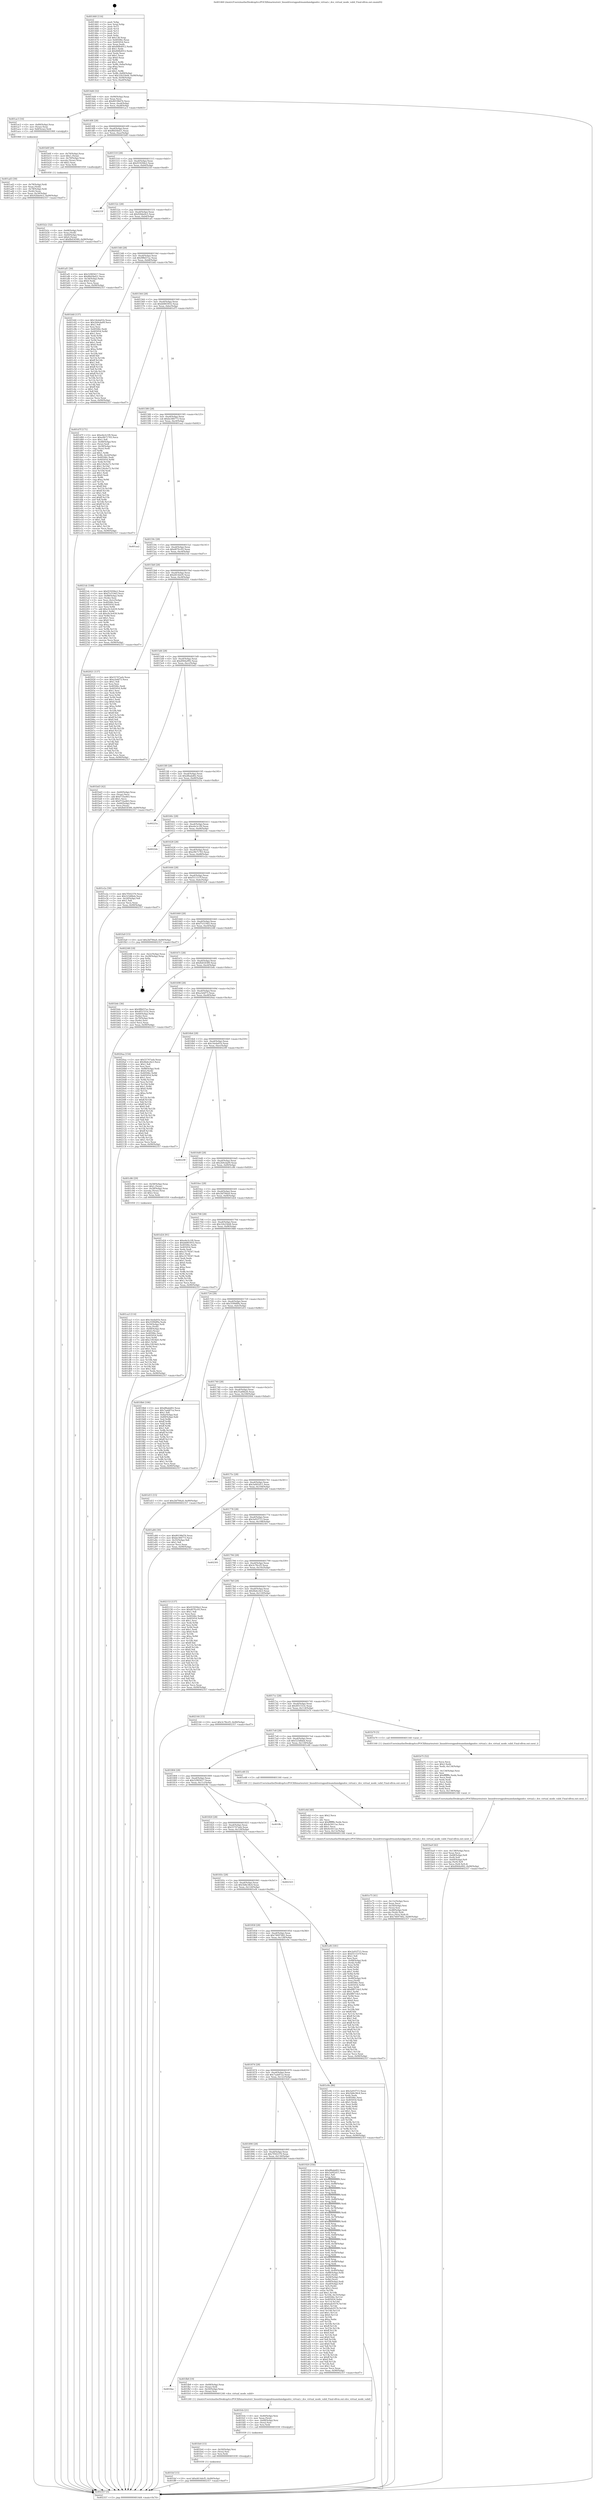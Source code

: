 digraph "0x401460" {
  label = "0x401460 (/mnt/c/Users/mathe/Desktop/tcc/POCII/binaries/extr_linuxdriversgpudrmamdamdgpudce_virtual.c_dce_virtual_mode_valid_Final-ollvm.out::main(0))"
  labelloc = "t"
  node[shape=record]

  Entry [label="",width=0.3,height=0.3,shape=circle,fillcolor=black,style=filled]
  "0x4014d4" [label="{
     0x4014d4 [32]\l
     | [instrs]\l
     &nbsp;&nbsp;0x4014d4 \<+6\>: mov -0x90(%rbp),%eax\l
     &nbsp;&nbsp;0x4014da \<+2\>: mov %eax,%ecx\l
     &nbsp;&nbsp;0x4014dc \<+6\>: sub $0x80198d76,%ecx\l
     &nbsp;&nbsp;0x4014e2 \<+6\>: mov %eax,-0xa4(%rbp)\l
     &nbsp;&nbsp;0x4014e8 \<+6\>: mov %ecx,-0xa8(%rbp)\l
     &nbsp;&nbsp;0x4014ee \<+6\>: je 0000000000401ac3 \<main+0x663\>\l
  }"]
  "0x401ac3" [label="{
     0x401ac3 [16]\l
     | [instrs]\l
     &nbsp;&nbsp;0x401ac3 \<+4\>: mov -0x80(%rbp),%rax\l
     &nbsp;&nbsp;0x401ac7 \<+3\>: mov (%rax),%rax\l
     &nbsp;&nbsp;0x401aca \<+4\>: mov 0x8(%rax),%rdi\l
     &nbsp;&nbsp;0x401ace \<+5\>: call 0000000000401060 \<atoi@plt\>\l
     | [calls]\l
     &nbsp;&nbsp;0x401060 \{1\} (unknown)\l
  }"]
  "0x4014f4" [label="{
     0x4014f4 [28]\l
     | [instrs]\l
     &nbsp;&nbsp;0x4014f4 \<+5\>: jmp 00000000004014f9 \<main+0x99\>\l
     &nbsp;&nbsp;0x4014f9 \<+6\>: mov -0xa4(%rbp),%eax\l
     &nbsp;&nbsp;0x4014ff \<+5\>: sub $0x86d3bd21,%eax\l
     &nbsp;&nbsp;0x401504 \<+6\>: mov %eax,-0xac(%rbp)\l
     &nbsp;&nbsp;0x40150a \<+6\>: je 0000000000401b0f \<main+0x6af\>\l
  }"]
  Exit [label="",width=0.3,height=0.3,shape=circle,fillcolor=black,style=filled,peripheries=2]
  "0x401b0f" [label="{
     0x401b0f [29]\l
     | [instrs]\l
     &nbsp;&nbsp;0x401b0f \<+4\>: mov -0x70(%rbp),%rax\l
     &nbsp;&nbsp;0x401b13 \<+6\>: movl $0x1,(%rax)\l
     &nbsp;&nbsp;0x401b19 \<+4\>: mov -0x70(%rbp),%rax\l
     &nbsp;&nbsp;0x401b1d \<+3\>: movslq (%rax),%rax\l
     &nbsp;&nbsp;0x401b20 \<+4\>: shl $0x2,%rax\l
     &nbsp;&nbsp;0x401b24 \<+3\>: mov %rax,%rdi\l
     &nbsp;&nbsp;0x401b27 \<+5\>: call 0000000000401050 \<malloc@plt\>\l
     | [calls]\l
     &nbsp;&nbsp;0x401050 \{1\} (unknown)\l
  }"]
  "0x401510" [label="{
     0x401510 [28]\l
     | [instrs]\l
     &nbsp;&nbsp;0x401510 \<+5\>: jmp 0000000000401515 \<main+0xb5\>\l
     &nbsp;&nbsp;0x401515 \<+6\>: mov -0xa4(%rbp),%eax\l
     &nbsp;&nbsp;0x40151b \<+5\>: sub $0x919294e2,%eax\l
     &nbsp;&nbsp;0x401520 \<+6\>: mov %eax,-0xb0(%rbp)\l
     &nbsp;&nbsp;0x401526 \<+6\>: je 000000000040233f \<main+0xedf\>\l
  }"]
  "0x401fef" [label="{
     0x401fef [15]\l
     | [instrs]\l
     &nbsp;&nbsp;0x401fef \<+10\>: movl $0xd414dcf5,-0x90(%rbp)\l
     &nbsp;&nbsp;0x401ff9 \<+5\>: jmp 0000000000402357 \<main+0xef7\>\l
  }"]
  "0x40233f" [label="{
     0x40233f\l
  }", style=dashed]
  "0x40152c" [label="{
     0x40152c [28]\l
     | [instrs]\l
     &nbsp;&nbsp;0x40152c \<+5\>: jmp 0000000000401531 \<main+0xd1\>\l
     &nbsp;&nbsp;0x401531 \<+6\>: mov -0xa4(%rbp),%eax\l
     &nbsp;&nbsp;0x401537 \<+5\>: sub $0x92bbe0c5,%eax\l
     &nbsp;&nbsp;0x40153c \<+6\>: mov %eax,-0xb4(%rbp)\l
     &nbsp;&nbsp;0x401542 \<+6\>: je 0000000000401af1 \<main+0x691\>\l
  }"]
  "0x401fe0" [label="{
     0x401fe0 [15]\l
     | [instrs]\l
     &nbsp;&nbsp;0x401fe0 \<+4\>: mov -0x50(%rbp),%rsi\l
     &nbsp;&nbsp;0x401fe4 \<+3\>: mov (%rsi),%rsi\l
     &nbsp;&nbsp;0x401fe7 \<+3\>: mov %rsi,%rdi\l
     &nbsp;&nbsp;0x401fea \<+5\>: call 0000000000401030 \<free@plt\>\l
     | [calls]\l
     &nbsp;&nbsp;0x401030 \{1\} (unknown)\l
  }"]
  "0x401af1" [label="{
     0x401af1 [30]\l
     | [instrs]\l
     &nbsp;&nbsp;0x401af1 \<+5\>: mov $0x52905617,%eax\l
     &nbsp;&nbsp;0x401af6 \<+5\>: mov $0x86d3bd21,%ecx\l
     &nbsp;&nbsp;0x401afb \<+3\>: mov -0x34(%rbp),%edx\l
     &nbsp;&nbsp;0x401afe \<+3\>: cmp $0x0,%edx\l
     &nbsp;&nbsp;0x401b01 \<+3\>: cmove %ecx,%eax\l
     &nbsp;&nbsp;0x401b04 \<+6\>: mov %eax,-0x90(%rbp)\l
     &nbsp;&nbsp;0x401b0a \<+5\>: jmp 0000000000402357 \<main+0xef7\>\l
  }"]
  "0x401548" [label="{
     0x401548 [28]\l
     | [instrs]\l
     &nbsp;&nbsp;0x401548 \<+5\>: jmp 000000000040154d \<main+0xed\>\l
     &nbsp;&nbsp;0x40154d \<+6\>: mov -0xa4(%rbp),%eax\l
     &nbsp;&nbsp;0x401553 \<+5\>: sub $0x9f8d37ac,%eax\l
     &nbsp;&nbsp;0x401558 \<+6\>: mov %eax,-0xb8(%rbp)\l
     &nbsp;&nbsp;0x40155e \<+6\>: je 0000000000401bfd \<main+0x79d\>\l
  }"]
  "0x401fcb" [label="{
     0x401fcb [21]\l
     | [instrs]\l
     &nbsp;&nbsp;0x401fcb \<+4\>: mov -0x40(%rbp),%rsi\l
     &nbsp;&nbsp;0x401fcf \<+2\>: mov %eax,(%rsi)\l
     &nbsp;&nbsp;0x401fd1 \<+4\>: mov -0x68(%rbp),%rsi\l
     &nbsp;&nbsp;0x401fd5 \<+3\>: mov (%rsi),%rsi\l
     &nbsp;&nbsp;0x401fd8 \<+3\>: mov %rsi,%rdi\l
     &nbsp;&nbsp;0x401fdb \<+5\>: call 0000000000401030 \<free@plt\>\l
     | [calls]\l
     &nbsp;&nbsp;0x401030 \{1\} (unknown)\l
  }"]
  "0x401bfd" [label="{
     0x401bfd [137]\l
     | [instrs]\l
     &nbsp;&nbsp;0x401bfd \<+5\>: mov $0x14eda01b,%eax\l
     &nbsp;&nbsp;0x401c02 \<+5\>: mov $0x2b9cda09,%ecx\l
     &nbsp;&nbsp;0x401c07 \<+2\>: mov $0x1,%dl\l
     &nbsp;&nbsp;0x401c09 \<+2\>: xor %esi,%esi\l
     &nbsp;&nbsp;0x401c0b \<+7\>: mov 0x40506c,%edi\l
     &nbsp;&nbsp;0x401c12 \<+8\>: mov 0x405054,%r8d\l
     &nbsp;&nbsp;0x401c1a \<+3\>: sub $0x1,%esi\l
     &nbsp;&nbsp;0x401c1d \<+3\>: mov %edi,%r9d\l
     &nbsp;&nbsp;0x401c20 \<+3\>: add %esi,%r9d\l
     &nbsp;&nbsp;0x401c23 \<+4\>: imul %r9d,%edi\l
     &nbsp;&nbsp;0x401c27 \<+3\>: and $0x1,%edi\l
     &nbsp;&nbsp;0x401c2a \<+3\>: cmp $0x0,%edi\l
     &nbsp;&nbsp;0x401c2d \<+4\>: sete %r10b\l
     &nbsp;&nbsp;0x401c31 \<+4\>: cmp $0xa,%r8d\l
     &nbsp;&nbsp;0x401c35 \<+4\>: setl %r11b\l
     &nbsp;&nbsp;0x401c39 \<+3\>: mov %r10b,%bl\l
     &nbsp;&nbsp;0x401c3c \<+3\>: xor $0xff,%bl\l
     &nbsp;&nbsp;0x401c3f \<+3\>: mov %r11b,%r14b\l
     &nbsp;&nbsp;0x401c42 \<+4\>: xor $0xff,%r14b\l
     &nbsp;&nbsp;0x401c46 \<+3\>: xor $0x1,%dl\l
     &nbsp;&nbsp;0x401c49 \<+3\>: mov %bl,%r15b\l
     &nbsp;&nbsp;0x401c4c \<+4\>: and $0xff,%r15b\l
     &nbsp;&nbsp;0x401c50 \<+3\>: and %dl,%r10b\l
     &nbsp;&nbsp;0x401c53 \<+3\>: mov %r14b,%r12b\l
     &nbsp;&nbsp;0x401c56 \<+4\>: and $0xff,%r12b\l
     &nbsp;&nbsp;0x401c5a \<+3\>: and %dl,%r11b\l
     &nbsp;&nbsp;0x401c5d \<+3\>: or %r10b,%r15b\l
     &nbsp;&nbsp;0x401c60 \<+3\>: or %r11b,%r12b\l
     &nbsp;&nbsp;0x401c63 \<+3\>: xor %r12b,%r15b\l
     &nbsp;&nbsp;0x401c66 \<+3\>: or %r14b,%bl\l
     &nbsp;&nbsp;0x401c69 \<+3\>: xor $0xff,%bl\l
     &nbsp;&nbsp;0x401c6c \<+3\>: or $0x1,%dl\l
     &nbsp;&nbsp;0x401c6f \<+2\>: and %dl,%bl\l
     &nbsp;&nbsp;0x401c71 \<+3\>: or %bl,%r15b\l
     &nbsp;&nbsp;0x401c74 \<+4\>: test $0x1,%r15b\l
     &nbsp;&nbsp;0x401c78 \<+3\>: cmovne %ecx,%eax\l
     &nbsp;&nbsp;0x401c7b \<+6\>: mov %eax,-0x90(%rbp)\l
     &nbsp;&nbsp;0x401c81 \<+5\>: jmp 0000000000402357 \<main+0xef7\>\l
  }"]
  "0x401564" [label="{
     0x401564 [28]\l
     | [instrs]\l
     &nbsp;&nbsp;0x401564 \<+5\>: jmp 0000000000401569 \<main+0x109\>\l
     &nbsp;&nbsp;0x401569 \<+6\>: mov -0xa4(%rbp),%eax\l
     &nbsp;&nbsp;0x40156f \<+5\>: sub $0xb6803932,%eax\l
     &nbsp;&nbsp;0x401574 \<+6\>: mov %eax,-0xbc(%rbp)\l
     &nbsp;&nbsp;0x40157a \<+6\>: je 0000000000401d7f \<main+0x91f\>\l
  }"]
  "0x4018ac" [label="{
     0x4018ac\l
  }", style=dashed]
  "0x401d7f" [label="{
     0x401d7f [171]\l
     | [instrs]\l
     &nbsp;&nbsp;0x401d7f \<+5\>: mov $0xe6e3c1f0,%eax\l
     &nbsp;&nbsp;0x401d84 \<+5\>: mov $0xe9b71703,%ecx\l
     &nbsp;&nbsp;0x401d89 \<+2\>: mov $0x1,%dl\l
     &nbsp;&nbsp;0x401d8b \<+4\>: mov -0x48(%rbp),%rsi\l
     &nbsp;&nbsp;0x401d8f \<+2\>: mov (%rsi),%edi\l
     &nbsp;&nbsp;0x401d91 \<+4\>: mov -0x58(%rbp),%rsi\l
     &nbsp;&nbsp;0x401d95 \<+2\>: cmp (%rsi),%edi\l
     &nbsp;&nbsp;0x401d97 \<+4\>: setl %r8b\l
     &nbsp;&nbsp;0x401d9b \<+4\>: and $0x1,%r8b\l
     &nbsp;&nbsp;0x401d9f \<+4\>: mov %r8b,-0x2d(%rbp)\l
     &nbsp;&nbsp;0x401da3 \<+7\>: mov 0x40506c,%edi\l
     &nbsp;&nbsp;0x401daa \<+8\>: mov 0x405054,%r9d\l
     &nbsp;&nbsp;0x401db2 \<+3\>: mov %edi,%r10d\l
     &nbsp;&nbsp;0x401db5 \<+7\>: sub $0x126c6a72,%r10d\l
     &nbsp;&nbsp;0x401dbc \<+4\>: sub $0x1,%r10d\l
     &nbsp;&nbsp;0x401dc0 \<+7\>: add $0x126c6a72,%r10d\l
     &nbsp;&nbsp;0x401dc7 \<+4\>: imul %r10d,%edi\l
     &nbsp;&nbsp;0x401dcb \<+3\>: and $0x1,%edi\l
     &nbsp;&nbsp;0x401dce \<+3\>: cmp $0x0,%edi\l
     &nbsp;&nbsp;0x401dd1 \<+4\>: sete %r8b\l
     &nbsp;&nbsp;0x401dd5 \<+4\>: cmp $0xa,%r9d\l
     &nbsp;&nbsp;0x401dd9 \<+4\>: setl %r11b\l
     &nbsp;&nbsp;0x401ddd \<+3\>: mov %r8b,%bl\l
     &nbsp;&nbsp;0x401de0 \<+3\>: xor $0xff,%bl\l
     &nbsp;&nbsp;0x401de3 \<+3\>: mov %r11b,%r14b\l
     &nbsp;&nbsp;0x401de6 \<+4\>: xor $0xff,%r14b\l
     &nbsp;&nbsp;0x401dea \<+3\>: xor $0x1,%dl\l
     &nbsp;&nbsp;0x401ded \<+3\>: mov %bl,%r15b\l
     &nbsp;&nbsp;0x401df0 \<+4\>: and $0xff,%r15b\l
     &nbsp;&nbsp;0x401df4 \<+3\>: and %dl,%r8b\l
     &nbsp;&nbsp;0x401df7 \<+3\>: mov %r14b,%r12b\l
     &nbsp;&nbsp;0x401dfa \<+4\>: and $0xff,%r12b\l
     &nbsp;&nbsp;0x401dfe \<+3\>: and %dl,%r11b\l
     &nbsp;&nbsp;0x401e01 \<+3\>: or %r8b,%r15b\l
     &nbsp;&nbsp;0x401e04 \<+3\>: or %r11b,%r12b\l
     &nbsp;&nbsp;0x401e07 \<+3\>: xor %r12b,%r15b\l
     &nbsp;&nbsp;0x401e0a \<+3\>: or %r14b,%bl\l
     &nbsp;&nbsp;0x401e0d \<+3\>: xor $0xff,%bl\l
     &nbsp;&nbsp;0x401e10 \<+3\>: or $0x1,%dl\l
     &nbsp;&nbsp;0x401e13 \<+2\>: and %dl,%bl\l
     &nbsp;&nbsp;0x401e15 \<+3\>: or %bl,%r15b\l
     &nbsp;&nbsp;0x401e18 \<+4\>: test $0x1,%r15b\l
     &nbsp;&nbsp;0x401e1c \<+3\>: cmovne %ecx,%eax\l
     &nbsp;&nbsp;0x401e1f \<+6\>: mov %eax,-0x90(%rbp)\l
     &nbsp;&nbsp;0x401e25 \<+5\>: jmp 0000000000402357 \<main+0xef7\>\l
  }"]
  "0x401580" [label="{
     0x401580 [28]\l
     | [instrs]\l
     &nbsp;&nbsp;0x401580 \<+5\>: jmp 0000000000401585 \<main+0x125\>\l
     &nbsp;&nbsp;0x401585 \<+6\>: mov -0xa4(%rbp),%eax\l
     &nbsp;&nbsp;0x40158b \<+5\>: sub $0xbe384773,%eax\l
     &nbsp;&nbsp;0x401590 \<+6\>: mov %eax,-0xc0(%rbp)\l
     &nbsp;&nbsp;0x401596 \<+6\>: je 0000000000401aa2 \<main+0x642\>\l
  }"]
  "0x401fb8" [label="{
     0x401fb8 [19]\l
     | [instrs]\l
     &nbsp;&nbsp;0x401fb8 \<+4\>: mov -0x68(%rbp),%rax\l
     &nbsp;&nbsp;0x401fbc \<+3\>: mov (%rax),%rdi\l
     &nbsp;&nbsp;0x401fbf \<+4\>: mov -0x50(%rbp),%rax\l
     &nbsp;&nbsp;0x401fc3 \<+3\>: mov (%rax),%rsi\l
     &nbsp;&nbsp;0x401fc6 \<+5\>: call 0000000000401240 \<dce_virtual_mode_valid\>\l
     | [calls]\l
     &nbsp;&nbsp;0x401240 \{1\} (/mnt/c/Users/mathe/Desktop/tcc/POCII/binaries/extr_linuxdriversgpudrmamdamdgpudce_virtual.c_dce_virtual_mode_valid_Final-ollvm.out::dce_virtual_mode_valid)\l
  }"]
  "0x401aa2" [label="{
     0x401aa2\l
  }", style=dashed]
  "0x40159c" [label="{
     0x40159c [28]\l
     | [instrs]\l
     &nbsp;&nbsp;0x40159c \<+5\>: jmp 00000000004015a1 \<main+0x141\>\l
     &nbsp;&nbsp;0x4015a1 \<+6\>: mov -0xa4(%rbp),%eax\l
     &nbsp;&nbsp;0x4015a7 \<+5\>: sub $0xd07fcc93,%eax\l
     &nbsp;&nbsp;0x4015ac \<+6\>: mov %eax,-0xc4(%rbp)\l
     &nbsp;&nbsp;0x4015b2 \<+6\>: je 00000000004021dc \<main+0xd7c\>\l
  }"]
  "0x401e75" [label="{
     0x401e75 [41]\l
     | [instrs]\l
     &nbsp;&nbsp;0x401e75 \<+6\>: mov -0x13c(%rbp),%ecx\l
     &nbsp;&nbsp;0x401e7b \<+3\>: imul %eax,%ecx\l
     &nbsp;&nbsp;0x401e7e \<+4\>: mov -0x50(%rbp),%rsi\l
     &nbsp;&nbsp;0x401e82 \<+3\>: mov (%rsi),%rsi\l
     &nbsp;&nbsp;0x401e85 \<+4\>: mov -0x48(%rbp),%rdi\l
     &nbsp;&nbsp;0x401e89 \<+3\>: movslq (%rdi),%rdi\l
     &nbsp;&nbsp;0x401e8c \<+3\>: mov %ecx,(%rsi,%rdi,4)\l
     &nbsp;&nbsp;0x401e8f \<+10\>: movl $0x74697482,-0x90(%rbp)\l
     &nbsp;&nbsp;0x401e99 \<+5\>: jmp 0000000000402357 \<main+0xef7\>\l
  }"]
  "0x4021dc" [label="{
     0x4021dc [108]\l
     | [instrs]\l
     &nbsp;&nbsp;0x4021dc \<+5\>: mov $0x919294e2,%eax\l
     &nbsp;&nbsp;0x4021e1 \<+5\>: mov $0xf7e519d3,%ecx\l
     &nbsp;&nbsp;0x4021e6 \<+7\>: mov -0x88(%rbp),%rdx\l
     &nbsp;&nbsp;0x4021ed \<+2\>: mov (%rdx),%esi\l
     &nbsp;&nbsp;0x4021ef \<+3\>: mov %esi,-0x2c(%rbp)\l
     &nbsp;&nbsp;0x4021f2 \<+7\>: mov 0x40506c,%esi\l
     &nbsp;&nbsp;0x4021f9 \<+7\>: mov 0x405054,%edi\l
     &nbsp;&nbsp;0x402200 \<+3\>: mov %esi,%r8d\l
     &nbsp;&nbsp;0x402203 \<+7\>: add $0xc0c3e439,%r8d\l
     &nbsp;&nbsp;0x40220a \<+4\>: sub $0x1,%r8d\l
     &nbsp;&nbsp;0x40220e \<+7\>: sub $0xc0c3e439,%r8d\l
     &nbsp;&nbsp;0x402215 \<+4\>: imul %r8d,%esi\l
     &nbsp;&nbsp;0x402219 \<+3\>: and $0x1,%esi\l
     &nbsp;&nbsp;0x40221c \<+3\>: cmp $0x0,%esi\l
     &nbsp;&nbsp;0x40221f \<+4\>: sete %r9b\l
     &nbsp;&nbsp;0x402223 \<+3\>: cmp $0xa,%edi\l
     &nbsp;&nbsp;0x402226 \<+4\>: setl %r10b\l
     &nbsp;&nbsp;0x40222a \<+3\>: mov %r9b,%r11b\l
     &nbsp;&nbsp;0x40222d \<+3\>: and %r10b,%r11b\l
     &nbsp;&nbsp;0x402230 \<+3\>: xor %r10b,%r9b\l
     &nbsp;&nbsp;0x402233 \<+3\>: or %r9b,%r11b\l
     &nbsp;&nbsp;0x402236 \<+4\>: test $0x1,%r11b\l
     &nbsp;&nbsp;0x40223a \<+3\>: cmovne %ecx,%eax\l
     &nbsp;&nbsp;0x40223d \<+6\>: mov %eax,-0x90(%rbp)\l
     &nbsp;&nbsp;0x402243 \<+5\>: jmp 0000000000402357 \<main+0xef7\>\l
  }"]
  "0x4015b8" [label="{
     0x4015b8 [28]\l
     | [instrs]\l
     &nbsp;&nbsp;0x4015b8 \<+5\>: jmp 00000000004015bd \<main+0x15d\>\l
     &nbsp;&nbsp;0x4015bd \<+6\>: mov -0xa4(%rbp),%eax\l
     &nbsp;&nbsp;0x4015c3 \<+5\>: sub $0xd414dcf5,%eax\l
     &nbsp;&nbsp;0x4015c8 \<+6\>: mov %eax,-0xc8(%rbp)\l
     &nbsp;&nbsp;0x4015ce \<+6\>: je 0000000000402021 \<main+0xbc1\>\l
  }"]
  "0x401e4d" [label="{
     0x401e4d [40]\l
     | [instrs]\l
     &nbsp;&nbsp;0x401e4d \<+5\>: mov $0x2,%ecx\l
     &nbsp;&nbsp;0x401e52 \<+1\>: cltd\l
     &nbsp;&nbsp;0x401e53 \<+2\>: idiv %ecx\l
     &nbsp;&nbsp;0x401e55 \<+6\>: imul $0xfffffffe,%edx,%ecx\l
     &nbsp;&nbsp;0x401e5b \<+6\>: sub $0x4e5611ac,%ecx\l
     &nbsp;&nbsp;0x401e61 \<+3\>: add $0x1,%ecx\l
     &nbsp;&nbsp;0x401e64 \<+6\>: add $0x4e5611ac,%ecx\l
     &nbsp;&nbsp;0x401e6a \<+6\>: mov %ecx,-0x13c(%rbp)\l
     &nbsp;&nbsp;0x401e70 \<+5\>: call 0000000000401160 \<next_i\>\l
     | [calls]\l
     &nbsp;&nbsp;0x401160 \{1\} (/mnt/c/Users/mathe/Desktop/tcc/POCII/binaries/extr_linuxdriversgpudrmamdamdgpudce_virtual.c_dce_virtual_mode_valid_Final-ollvm.out::next_i)\l
  }"]
  "0x402021" [label="{
     0x402021 [137]\l
     | [instrs]\l
     &nbsp;&nbsp;0x402021 \<+5\>: mov $0x55747aeb,%eax\l
     &nbsp;&nbsp;0x402026 \<+5\>: mov $0xa3ebf73,%ecx\l
     &nbsp;&nbsp;0x40202b \<+2\>: mov $0x1,%dl\l
     &nbsp;&nbsp;0x40202d \<+2\>: xor %esi,%esi\l
     &nbsp;&nbsp;0x40202f \<+7\>: mov 0x40506c,%edi\l
     &nbsp;&nbsp;0x402036 \<+8\>: mov 0x405054,%r8d\l
     &nbsp;&nbsp;0x40203e \<+3\>: sub $0x1,%esi\l
     &nbsp;&nbsp;0x402041 \<+3\>: mov %edi,%r9d\l
     &nbsp;&nbsp;0x402044 \<+3\>: add %esi,%r9d\l
     &nbsp;&nbsp;0x402047 \<+4\>: imul %r9d,%edi\l
     &nbsp;&nbsp;0x40204b \<+3\>: and $0x1,%edi\l
     &nbsp;&nbsp;0x40204e \<+3\>: cmp $0x0,%edi\l
     &nbsp;&nbsp;0x402051 \<+4\>: sete %r10b\l
     &nbsp;&nbsp;0x402055 \<+4\>: cmp $0xa,%r8d\l
     &nbsp;&nbsp;0x402059 \<+4\>: setl %r11b\l
     &nbsp;&nbsp;0x40205d \<+3\>: mov %r10b,%bl\l
     &nbsp;&nbsp;0x402060 \<+3\>: xor $0xff,%bl\l
     &nbsp;&nbsp;0x402063 \<+3\>: mov %r11b,%r14b\l
     &nbsp;&nbsp;0x402066 \<+4\>: xor $0xff,%r14b\l
     &nbsp;&nbsp;0x40206a \<+3\>: xor $0x0,%dl\l
     &nbsp;&nbsp;0x40206d \<+3\>: mov %bl,%r15b\l
     &nbsp;&nbsp;0x402070 \<+4\>: and $0x0,%r15b\l
     &nbsp;&nbsp;0x402074 \<+3\>: and %dl,%r10b\l
     &nbsp;&nbsp;0x402077 \<+3\>: mov %r14b,%r12b\l
     &nbsp;&nbsp;0x40207a \<+4\>: and $0x0,%r12b\l
     &nbsp;&nbsp;0x40207e \<+3\>: and %dl,%r11b\l
     &nbsp;&nbsp;0x402081 \<+3\>: or %r10b,%r15b\l
     &nbsp;&nbsp;0x402084 \<+3\>: or %r11b,%r12b\l
     &nbsp;&nbsp;0x402087 \<+3\>: xor %r12b,%r15b\l
     &nbsp;&nbsp;0x40208a \<+3\>: or %r14b,%bl\l
     &nbsp;&nbsp;0x40208d \<+3\>: xor $0xff,%bl\l
     &nbsp;&nbsp;0x402090 \<+3\>: or $0x0,%dl\l
     &nbsp;&nbsp;0x402093 \<+2\>: and %dl,%bl\l
     &nbsp;&nbsp;0x402095 \<+3\>: or %bl,%r15b\l
     &nbsp;&nbsp;0x402098 \<+4\>: test $0x1,%r15b\l
     &nbsp;&nbsp;0x40209c \<+3\>: cmovne %ecx,%eax\l
     &nbsp;&nbsp;0x40209f \<+6\>: mov %eax,-0x90(%rbp)\l
     &nbsp;&nbsp;0x4020a5 \<+5\>: jmp 0000000000402357 \<main+0xef7\>\l
  }"]
  "0x4015d4" [label="{
     0x4015d4 [28]\l
     | [instrs]\l
     &nbsp;&nbsp;0x4015d4 \<+5\>: jmp 00000000004015d9 \<main+0x179\>\l
     &nbsp;&nbsp;0x4015d9 \<+6\>: mov -0xa4(%rbp),%eax\l
     &nbsp;&nbsp;0x4015df \<+5\>: sub $0xd944a992,%eax\l
     &nbsp;&nbsp;0x4015e4 \<+6\>: mov %eax,-0xcc(%rbp)\l
     &nbsp;&nbsp;0x4015ea \<+6\>: je 0000000000401bd3 \<main+0x773\>\l
  }"]
  "0x401ca3" [label="{
     0x401ca3 [114]\l
     | [instrs]\l
     &nbsp;&nbsp;0x401ca3 \<+5\>: mov $0x14eda01b,%ecx\l
     &nbsp;&nbsp;0x401ca8 \<+5\>: mov $0x3599df9a,%edx\l
     &nbsp;&nbsp;0x401cad \<+4\>: mov -0x50(%rbp),%rdi\l
     &nbsp;&nbsp;0x401cb1 \<+3\>: mov %rax,(%rdi)\l
     &nbsp;&nbsp;0x401cb4 \<+4\>: mov -0x48(%rbp),%rax\l
     &nbsp;&nbsp;0x401cb8 \<+6\>: movl $0x0,(%rax)\l
     &nbsp;&nbsp;0x401cbe \<+7\>: mov 0x40506c,%esi\l
     &nbsp;&nbsp;0x401cc5 \<+8\>: mov 0x405054,%r8d\l
     &nbsp;&nbsp;0x401ccd \<+3\>: mov %esi,%r9d\l
     &nbsp;&nbsp;0x401cd0 \<+7\>: add $0xc1f434d3,%r9d\l
     &nbsp;&nbsp;0x401cd7 \<+4\>: sub $0x1,%r9d\l
     &nbsp;&nbsp;0x401cdb \<+7\>: sub $0xc1f434d3,%r9d\l
     &nbsp;&nbsp;0x401ce2 \<+4\>: imul %r9d,%esi\l
     &nbsp;&nbsp;0x401ce6 \<+3\>: and $0x1,%esi\l
     &nbsp;&nbsp;0x401ce9 \<+3\>: cmp $0x0,%esi\l
     &nbsp;&nbsp;0x401cec \<+4\>: sete %r10b\l
     &nbsp;&nbsp;0x401cf0 \<+4\>: cmp $0xa,%r8d\l
     &nbsp;&nbsp;0x401cf4 \<+4\>: setl %r11b\l
     &nbsp;&nbsp;0x401cf8 \<+3\>: mov %r10b,%bl\l
     &nbsp;&nbsp;0x401cfb \<+3\>: and %r11b,%bl\l
     &nbsp;&nbsp;0x401cfe \<+3\>: xor %r11b,%r10b\l
     &nbsp;&nbsp;0x401d01 \<+3\>: or %r10b,%bl\l
     &nbsp;&nbsp;0x401d04 \<+3\>: test $0x1,%bl\l
     &nbsp;&nbsp;0x401d07 \<+3\>: cmovne %edx,%ecx\l
     &nbsp;&nbsp;0x401d0a \<+6\>: mov %ecx,-0x90(%rbp)\l
     &nbsp;&nbsp;0x401d10 \<+5\>: jmp 0000000000402357 \<main+0xef7\>\l
  }"]
  "0x401bd3" [label="{
     0x401bd3 [42]\l
     | [instrs]\l
     &nbsp;&nbsp;0x401bd3 \<+4\>: mov -0x60(%rbp),%rax\l
     &nbsp;&nbsp;0x401bd7 \<+2\>: mov (%rax),%ecx\l
     &nbsp;&nbsp;0x401bd9 \<+6\>: add $0xf71ba463,%ecx\l
     &nbsp;&nbsp;0x401bdf \<+3\>: add $0x1,%ecx\l
     &nbsp;&nbsp;0x401be2 \<+6\>: sub $0xf71ba463,%ecx\l
     &nbsp;&nbsp;0x401be8 \<+4\>: mov -0x60(%rbp),%rax\l
     &nbsp;&nbsp;0x401bec \<+2\>: mov %ecx,(%rax)\l
     &nbsp;&nbsp;0x401bee \<+10\>: movl $0xfb454589,-0x90(%rbp)\l
     &nbsp;&nbsp;0x401bf8 \<+5\>: jmp 0000000000402357 \<main+0xef7\>\l
  }"]
  "0x4015f0" [label="{
     0x4015f0 [28]\l
     | [instrs]\l
     &nbsp;&nbsp;0x4015f0 \<+5\>: jmp 00000000004015f5 \<main+0x195\>\l
     &nbsp;&nbsp;0x4015f5 \<+6\>: mov -0xa4(%rbp),%eax\l
     &nbsp;&nbsp;0x4015fb \<+5\>: sub $0xdfbabd02,%eax\l
     &nbsp;&nbsp;0x401600 \<+6\>: mov %eax,-0xd0(%rbp)\l
     &nbsp;&nbsp;0x401606 \<+6\>: je 000000000040225a \<main+0xdfa\>\l
  }"]
  "0x401ba9" [label="{
     0x401ba9 [42]\l
     | [instrs]\l
     &nbsp;&nbsp;0x401ba9 \<+6\>: mov -0x138(%rbp),%ecx\l
     &nbsp;&nbsp;0x401baf \<+3\>: imul %eax,%ecx\l
     &nbsp;&nbsp;0x401bb2 \<+4\>: mov -0x68(%rbp),%r8\l
     &nbsp;&nbsp;0x401bb6 \<+3\>: mov (%r8),%r8\l
     &nbsp;&nbsp;0x401bb9 \<+4\>: mov -0x60(%rbp),%r9\l
     &nbsp;&nbsp;0x401bbd \<+3\>: movslq (%r9),%r9\l
     &nbsp;&nbsp;0x401bc0 \<+4\>: mov %ecx,(%r8,%r9,4)\l
     &nbsp;&nbsp;0x401bc4 \<+10\>: movl $0xd944a992,-0x90(%rbp)\l
     &nbsp;&nbsp;0x401bce \<+5\>: jmp 0000000000402357 \<main+0xef7\>\l
  }"]
  "0x40225a" [label="{
     0x40225a\l
  }", style=dashed]
  "0x40160c" [label="{
     0x40160c [28]\l
     | [instrs]\l
     &nbsp;&nbsp;0x40160c \<+5\>: jmp 0000000000401611 \<main+0x1b1\>\l
     &nbsp;&nbsp;0x401611 \<+6\>: mov -0xa4(%rbp),%eax\l
     &nbsp;&nbsp;0x401617 \<+5\>: sub $0xe6e3c1f0,%eax\l
     &nbsp;&nbsp;0x40161c \<+6\>: mov %eax,-0xd4(%rbp)\l
     &nbsp;&nbsp;0x401622 \<+6\>: je 00000000004022dc \<main+0xe7c\>\l
  }"]
  "0x401b75" [label="{
     0x401b75 [52]\l
     | [instrs]\l
     &nbsp;&nbsp;0x401b75 \<+2\>: xor %ecx,%ecx\l
     &nbsp;&nbsp;0x401b77 \<+5\>: mov $0x2,%edx\l
     &nbsp;&nbsp;0x401b7c \<+6\>: mov %edx,-0x134(%rbp)\l
     &nbsp;&nbsp;0x401b82 \<+1\>: cltd\l
     &nbsp;&nbsp;0x401b83 \<+6\>: mov -0x134(%rbp),%esi\l
     &nbsp;&nbsp;0x401b89 \<+2\>: idiv %esi\l
     &nbsp;&nbsp;0x401b8b \<+6\>: imul $0xfffffffe,%edx,%edx\l
     &nbsp;&nbsp;0x401b91 \<+2\>: mov %ecx,%edi\l
     &nbsp;&nbsp;0x401b93 \<+2\>: sub %edx,%edi\l
     &nbsp;&nbsp;0x401b95 \<+2\>: mov %ecx,%edx\l
     &nbsp;&nbsp;0x401b97 \<+3\>: sub $0x1,%edx\l
     &nbsp;&nbsp;0x401b9a \<+2\>: add %edx,%edi\l
     &nbsp;&nbsp;0x401b9c \<+2\>: sub %edi,%ecx\l
     &nbsp;&nbsp;0x401b9e \<+6\>: mov %ecx,-0x138(%rbp)\l
     &nbsp;&nbsp;0x401ba4 \<+5\>: call 0000000000401160 \<next_i\>\l
     | [calls]\l
     &nbsp;&nbsp;0x401160 \{1\} (/mnt/c/Users/mathe/Desktop/tcc/POCII/binaries/extr_linuxdriversgpudrmamdamdgpudce_virtual.c_dce_virtual_mode_valid_Final-ollvm.out::next_i)\l
  }"]
  "0x4022dc" [label="{
     0x4022dc\l
  }", style=dashed]
  "0x401628" [label="{
     0x401628 [28]\l
     | [instrs]\l
     &nbsp;&nbsp;0x401628 \<+5\>: jmp 000000000040162d \<main+0x1cd\>\l
     &nbsp;&nbsp;0x40162d \<+6\>: mov -0xa4(%rbp),%eax\l
     &nbsp;&nbsp;0x401633 \<+5\>: sub $0xe9b71703,%eax\l
     &nbsp;&nbsp;0x401638 \<+6\>: mov %eax,-0xd8(%rbp)\l
     &nbsp;&nbsp;0x40163e \<+6\>: je 0000000000401e2a \<main+0x9ca\>\l
  }"]
  "0x401b2c" [label="{
     0x401b2c [32]\l
     | [instrs]\l
     &nbsp;&nbsp;0x401b2c \<+4\>: mov -0x68(%rbp),%rdi\l
     &nbsp;&nbsp;0x401b30 \<+3\>: mov %rax,(%rdi)\l
     &nbsp;&nbsp;0x401b33 \<+4\>: mov -0x60(%rbp),%rax\l
     &nbsp;&nbsp;0x401b37 \<+6\>: movl $0x0,(%rax)\l
     &nbsp;&nbsp;0x401b3d \<+10\>: movl $0xfb454589,-0x90(%rbp)\l
     &nbsp;&nbsp;0x401b47 \<+5\>: jmp 0000000000402357 \<main+0xef7\>\l
  }"]
  "0x401e2a" [label="{
     0x401e2a [30]\l
     | [instrs]\l
     &nbsp;&nbsp;0x401e2a \<+5\>: mov $0x7f502370,%eax\l
     &nbsp;&nbsp;0x401e2f \<+5\>: mov $0x523dfdeb,%ecx\l
     &nbsp;&nbsp;0x401e34 \<+3\>: mov -0x2d(%rbp),%dl\l
     &nbsp;&nbsp;0x401e37 \<+3\>: test $0x1,%dl\l
     &nbsp;&nbsp;0x401e3a \<+3\>: cmovne %ecx,%eax\l
     &nbsp;&nbsp;0x401e3d \<+6\>: mov %eax,-0x90(%rbp)\l
     &nbsp;&nbsp;0x401e43 \<+5\>: jmp 0000000000402357 \<main+0xef7\>\l
  }"]
  "0x401644" [label="{
     0x401644 [28]\l
     | [instrs]\l
     &nbsp;&nbsp;0x401644 \<+5\>: jmp 0000000000401649 \<main+0x1e9\>\l
     &nbsp;&nbsp;0x401649 \<+6\>: mov -0xa4(%rbp),%eax\l
     &nbsp;&nbsp;0x40164f \<+5\>: sub $0xf311537f,%eax\l
     &nbsp;&nbsp;0x401654 \<+6\>: mov %eax,-0xdc(%rbp)\l
     &nbsp;&nbsp;0x40165a \<+6\>: je 0000000000401fa9 \<main+0xb49\>\l
  }"]
  "0x401ad3" [label="{
     0x401ad3 [30]\l
     | [instrs]\l
     &nbsp;&nbsp;0x401ad3 \<+4\>: mov -0x78(%rbp),%rdi\l
     &nbsp;&nbsp;0x401ad7 \<+2\>: mov %eax,(%rdi)\l
     &nbsp;&nbsp;0x401ad9 \<+4\>: mov -0x78(%rbp),%rdi\l
     &nbsp;&nbsp;0x401add \<+2\>: mov (%rdi),%eax\l
     &nbsp;&nbsp;0x401adf \<+3\>: mov %eax,-0x34(%rbp)\l
     &nbsp;&nbsp;0x401ae2 \<+10\>: movl $0x92bbe0c5,-0x90(%rbp)\l
     &nbsp;&nbsp;0x401aec \<+5\>: jmp 0000000000402357 \<main+0xef7\>\l
  }"]
  "0x401fa9" [label="{
     0x401fa9 [15]\l
     | [instrs]\l
     &nbsp;&nbsp;0x401fa9 \<+10\>: movl $0x2bf784a9,-0x90(%rbp)\l
     &nbsp;&nbsp;0x401fb3 \<+5\>: jmp 0000000000402357 \<main+0xef7\>\l
  }"]
  "0x401660" [label="{
     0x401660 [28]\l
     | [instrs]\l
     &nbsp;&nbsp;0x401660 \<+5\>: jmp 0000000000401665 \<main+0x205\>\l
     &nbsp;&nbsp;0x401665 \<+6\>: mov -0xa4(%rbp),%eax\l
     &nbsp;&nbsp;0x40166b \<+5\>: sub $0xf7e519d3,%eax\l
     &nbsp;&nbsp;0x401670 \<+6\>: mov %eax,-0xe0(%rbp)\l
     &nbsp;&nbsp;0x401676 \<+6\>: je 0000000000402248 \<main+0xde8\>\l
  }"]
  "0x401890" [label="{
     0x401890 [28]\l
     | [instrs]\l
     &nbsp;&nbsp;0x401890 \<+5\>: jmp 0000000000401895 \<main+0x435\>\l
     &nbsp;&nbsp;0x401895 \<+6\>: mov -0xa4(%rbp),%eax\l
     &nbsp;&nbsp;0x40189b \<+5\>: sub $0x7f502370,%eax\l
     &nbsp;&nbsp;0x4018a0 \<+6\>: mov %eax,-0x130(%rbp)\l
     &nbsp;&nbsp;0x4018a6 \<+6\>: je 0000000000401fb8 \<main+0xb58\>\l
  }"]
  "0x402248" [label="{
     0x402248 [18]\l
     | [instrs]\l
     &nbsp;&nbsp;0x402248 \<+3\>: mov -0x2c(%rbp),%eax\l
     &nbsp;&nbsp;0x40224b \<+4\>: lea -0x28(%rbp),%rsp\l
     &nbsp;&nbsp;0x40224f \<+1\>: pop %rbx\l
     &nbsp;&nbsp;0x402250 \<+2\>: pop %r12\l
     &nbsp;&nbsp;0x402252 \<+2\>: pop %r13\l
     &nbsp;&nbsp;0x402254 \<+2\>: pop %r14\l
     &nbsp;&nbsp;0x402256 \<+2\>: pop %r15\l
     &nbsp;&nbsp;0x402258 \<+1\>: pop %rbp\l
     &nbsp;&nbsp;0x402259 \<+1\>: ret\l
  }"]
  "0x40167c" [label="{
     0x40167c [28]\l
     | [instrs]\l
     &nbsp;&nbsp;0x40167c \<+5\>: jmp 0000000000401681 \<main+0x221\>\l
     &nbsp;&nbsp;0x401681 \<+6\>: mov -0xa4(%rbp),%eax\l
     &nbsp;&nbsp;0x401687 \<+5\>: sub $0xfb454589,%eax\l
     &nbsp;&nbsp;0x40168c \<+6\>: mov %eax,-0xe4(%rbp)\l
     &nbsp;&nbsp;0x401692 \<+6\>: je 0000000000401b4c \<main+0x6ec\>\l
  }"]
  "0x401920" [label="{
     0x401920 [356]\l
     | [instrs]\l
     &nbsp;&nbsp;0x401920 \<+5\>: mov $0xdfbabd02,%eax\l
     &nbsp;&nbsp;0x401925 \<+5\>: mov $0x3a002d11,%ecx\l
     &nbsp;&nbsp;0x40192a \<+2\>: mov $0x1,%dl\l
     &nbsp;&nbsp;0x40192c \<+3\>: mov %rsp,%rsi\l
     &nbsp;&nbsp;0x40192f \<+4\>: add $0xfffffffffffffff0,%rsi\l
     &nbsp;&nbsp;0x401933 \<+3\>: mov %rsi,%rsp\l
     &nbsp;&nbsp;0x401936 \<+7\>: mov %rsi,-0x88(%rbp)\l
     &nbsp;&nbsp;0x40193d \<+3\>: mov %rsp,%rsi\l
     &nbsp;&nbsp;0x401940 \<+4\>: add $0xfffffffffffffff0,%rsi\l
     &nbsp;&nbsp;0x401944 \<+3\>: mov %rsi,%rsp\l
     &nbsp;&nbsp;0x401947 \<+3\>: mov %rsp,%rdi\l
     &nbsp;&nbsp;0x40194a \<+4\>: add $0xfffffffffffffff0,%rdi\l
     &nbsp;&nbsp;0x40194e \<+3\>: mov %rdi,%rsp\l
     &nbsp;&nbsp;0x401951 \<+4\>: mov %rdi,-0x80(%rbp)\l
     &nbsp;&nbsp;0x401955 \<+3\>: mov %rsp,%rdi\l
     &nbsp;&nbsp;0x401958 \<+4\>: add $0xfffffffffffffff0,%rdi\l
     &nbsp;&nbsp;0x40195c \<+3\>: mov %rdi,%rsp\l
     &nbsp;&nbsp;0x40195f \<+4\>: mov %rdi,-0x78(%rbp)\l
     &nbsp;&nbsp;0x401963 \<+3\>: mov %rsp,%rdi\l
     &nbsp;&nbsp;0x401966 \<+4\>: add $0xfffffffffffffff0,%rdi\l
     &nbsp;&nbsp;0x40196a \<+3\>: mov %rdi,%rsp\l
     &nbsp;&nbsp;0x40196d \<+4\>: mov %rdi,-0x70(%rbp)\l
     &nbsp;&nbsp;0x401971 \<+3\>: mov %rsp,%rdi\l
     &nbsp;&nbsp;0x401974 \<+4\>: add $0xfffffffffffffff0,%rdi\l
     &nbsp;&nbsp;0x401978 \<+3\>: mov %rdi,%rsp\l
     &nbsp;&nbsp;0x40197b \<+4\>: mov %rdi,-0x68(%rbp)\l
     &nbsp;&nbsp;0x40197f \<+3\>: mov %rsp,%rdi\l
     &nbsp;&nbsp;0x401982 \<+4\>: add $0xfffffffffffffff0,%rdi\l
     &nbsp;&nbsp;0x401986 \<+3\>: mov %rdi,%rsp\l
     &nbsp;&nbsp;0x401989 \<+4\>: mov %rdi,-0x60(%rbp)\l
     &nbsp;&nbsp;0x40198d \<+3\>: mov %rsp,%rdi\l
     &nbsp;&nbsp;0x401990 \<+4\>: add $0xfffffffffffffff0,%rdi\l
     &nbsp;&nbsp;0x401994 \<+3\>: mov %rdi,%rsp\l
     &nbsp;&nbsp;0x401997 \<+4\>: mov %rdi,-0x58(%rbp)\l
     &nbsp;&nbsp;0x40199b \<+3\>: mov %rsp,%rdi\l
     &nbsp;&nbsp;0x40199e \<+4\>: add $0xfffffffffffffff0,%rdi\l
     &nbsp;&nbsp;0x4019a2 \<+3\>: mov %rdi,%rsp\l
     &nbsp;&nbsp;0x4019a5 \<+4\>: mov %rdi,-0x50(%rbp)\l
     &nbsp;&nbsp;0x4019a9 \<+3\>: mov %rsp,%rdi\l
     &nbsp;&nbsp;0x4019ac \<+4\>: add $0xfffffffffffffff0,%rdi\l
     &nbsp;&nbsp;0x4019b0 \<+3\>: mov %rdi,%rsp\l
     &nbsp;&nbsp;0x4019b3 \<+4\>: mov %rdi,-0x48(%rbp)\l
     &nbsp;&nbsp;0x4019b7 \<+3\>: mov %rsp,%rdi\l
     &nbsp;&nbsp;0x4019ba \<+4\>: add $0xfffffffffffffff0,%rdi\l
     &nbsp;&nbsp;0x4019be \<+3\>: mov %rdi,%rsp\l
     &nbsp;&nbsp;0x4019c1 \<+4\>: mov %rdi,-0x40(%rbp)\l
     &nbsp;&nbsp;0x4019c5 \<+7\>: mov -0x88(%rbp),%rdi\l
     &nbsp;&nbsp;0x4019cc \<+6\>: movl $0x0,(%rdi)\l
     &nbsp;&nbsp;0x4019d2 \<+7\>: mov -0x94(%rbp),%r8d\l
     &nbsp;&nbsp;0x4019d9 \<+3\>: mov %r8d,(%rsi)\l
     &nbsp;&nbsp;0x4019dc \<+4\>: mov -0x80(%rbp),%rdi\l
     &nbsp;&nbsp;0x4019e0 \<+7\>: mov -0xa0(%rbp),%r9\l
     &nbsp;&nbsp;0x4019e7 \<+3\>: mov %r9,(%rdi)\l
     &nbsp;&nbsp;0x4019ea \<+3\>: cmpl $0x2,(%rsi)\l
     &nbsp;&nbsp;0x4019ed \<+4\>: setne %r10b\l
     &nbsp;&nbsp;0x4019f1 \<+4\>: and $0x1,%r10b\l
     &nbsp;&nbsp;0x4019f5 \<+4\>: mov %r10b,-0x35(%rbp)\l
     &nbsp;&nbsp;0x4019f9 \<+8\>: mov 0x40506c,%r11d\l
     &nbsp;&nbsp;0x401a01 \<+7\>: mov 0x405054,%ebx\l
     &nbsp;&nbsp;0x401a08 \<+3\>: mov %r11d,%r14d\l
     &nbsp;&nbsp;0x401a0b \<+7\>: sub $0x6adc9376,%r14d\l
     &nbsp;&nbsp;0x401a12 \<+4\>: sub $0x1,%r14d\l
     &nbsp;&nbsp;0x401a16 \<+7\>: add $0x6adc9376,%r14d\l
     &nbsp;&nbsp;0x401a1d \<+4\>: imul %r14d,%r11d\l
     &nbsp;&nbsp;0x401a21 \<+4\>: and $0x1,%r11d\l
     &nbsp;&nbsp;0x401a25 \<+4\>: cmp $0x0,%r11d\l
     &nbsp;&nbsp;0x401a29 \<+4\>: sete %r10b\l
     &nbsp;&nbsp;0x401a2d \<+3\>: cmp $0xa,%ebx\l
     &nbsp;&nbsp;0x401a30 \<+4\>: setl %r15b\l
     &nbsp;&nbsp;0x401a34 \<+3\>: mov %r10b,%r12b\l
     &nbsp;&nbsp;0x401a37 \<+4\>: xor $0xff,%r12b\l
     &nbsp;&nbsp;0x401a3b \<+3\>: mov %r15b,%r13b\l
     &nbsp;&nbsp;0x401a3e \<+4\>: xor $0xff,%r13b\l
     &nbsp;&nbsp;0x401a42 \<+3\>: xor $0x0,%dl\l
     &nbsp;&nbsp;0x401a45 \<+3\>: mov %r12b,%sil\l
     &nbsp;&nbsp;0x401a48 \<+4\>: and $0x0,%sil\l
     &nbsp;&nbsp;0x401a4c \<+3\>: and %dl,%r10b\l
     &nbsp;&nbsp;0x401a4f \<+3\>: mov %r13b,%dil\l
     &nbsp;&nbsp;0x401a52 \<+4\>: and $0x0,%dil\l
     &nbsp;&nbsp;0x401a56 \<+3\>: and %dl,%r15b\l
     &nbsp;&nbsp;0x401a59 \<+3\>: or %r10b,%sil\l
     &nbsp;&nbsp;0x401a5c \<+3\>: or %r15b,%dil\l
     &nbsp;&nbsp;0x401a5f \<+3\>: xor %dil,%sil\l
     &nbsp;&nbsp;0x401a62 \<+3\>: or %r13b,%r12b\l
     &nbsp;&nbsp;0x401a65 \<+4\>: xor $0xff,%r12b\l
     &nbsp;&nbsp;0x401a69 \<+3\>: or $0x0,%dl\l
     &nbsp;&nbsp;0x401a6c \<+3\>: and %dl,%r12b\l
     &nbsp;&nbsp;0x401a6f \<+3\>: or %r12b,%sil\l
     &nbsp;&nbsp;0x401a72 \<+4\>: test $0x1,%sil\l
     &nbsp;&nbsp;0x401a76 \<+3\>: cmovne %ecx,%eax\l
     &nbsp;&nbsp;0x401a79 \<+6\>: mov %eax,-0x90(%rbp)\l
     &nbsp;&nbsp;0x401a7f \<+5\>: jmp 0000000000402357 \<main+0xef7\>\l
  }"]
  "0x401b4c" [label="{
     0x401b4c [36]\l
     | [instrs]\l
     &nbsp;&nbsp;0x401b4c \<+5\>: mov $0x9f8d37ac,%eax\l
     &nbsp;&nbsp;0x401b51 \<+5\>: mov $0x4f51553c,%ecx\l
     &nbsp;&nbsp;0x401b56 \<+4\>: mov -0x60(%rbp),%rdx\l
     &nbsp;&nbsp;0x401b5a \<+2\>: mov (%rdx),%esi\l
     &nbsp;&nbsp;0x401b5c \<+4\>: mov -0x70(%rbp),%rdx\l
     &nbsp;&nbsp;0x401b60 \<+2\>: cmp (%rdx),%esi\l
     &nbsp;&nbsp;0x401b62 \<+3\>: cmovl %ecx,%eax\l
     &nbsp;&nbsp;0x401b65 \<+6\>: mov %eax,-0x90(%rbp)\l
     &nbsp;&nbsp;0x401b6b \<+5\>: jmp 0000000000402357 \<main+0xef7\>\l
  }"]
  "0x401698" [label="{
     0x401698 [28]\l
     | [instrs]\l
     &nbsp;&nbsp;0x401698 \<+5\>: jmp 000000000040169d \<main+0x23d\>\l
     &nbsp;&nbsp;0x40169d \<+6\>: mov -0xa4(%rbp),%eax\l
     &nbsp;&nbsp;0x4016a3 \<+5\>: sub $0xa3ebf73,%eax\l
     &nbsp;&nbsp;0x4016a8 \<+6\>: mov %eax,-0xe8(%rbp)\l
     &nbsp;&nbsp;0x4016ae \<+6\>: je 00000000004020aa \<main+0xc4a\>\l
  }"]
  "0x401874" [label="{
     0x401874 [28]\l
     | [instrs]\l
     &nbsp;&nbsp;0x401874 \<+5\>: jmp 0000000000401879 \<main+0x419\>\l
     &nbsp;&nbsp;0x401879 \<+6\>: mov -0xa4(%rbp),%eax\l
     &nbsp;&nbsp;0x40187f \<+5\>: sub $0x7aab87ca,%eax\l
     &nbsp;&nbsp;0x401884 \<+6\>: mov %eax,-0x12c(%rbp)\l
     &nbsp;&nbsp;0x40188a \<+6\>: je 0000000000401920 \<main+0x4c0\>\l
  }"]
  "0x4020aa" [label="{
     0x4020aa [154]\l
     | [instrs]\l
     &nbsp;&nbsp;0x4020aa \<+5\>: mov $0x55747aeb,%eax\l
     &nbsp;&nbsp;0x4020af \<+5\>: mov $0x4bdcc4e3,%ecx\l
     &nbsp;&nbsp;0x4020b4 \<+2\>: mov $0x1,%dl\l
     &nbsp;&nbsp;0x4020b6 \<+2\>: xor %esi,%esi\l
     &nbsp;&nbsp;0x4020b8 \<+7\>: mov -0x88(%rbp),%rdi\l
     &nbsp;&nbsp;0x4020bf \<+6\>: movl $0x0,(%rdi)\l
     &nbsp;&nbsp;0x4020c5 \<+8\>: mov 0x40506c,%r8d\l
     &nbsp;&nbsp;0x4020cd \<+8\>: mov 0x405054,%r9d\l
     &nbsp;&nbsp;0x4020d5 \<+3\>: sub $0x1,%esi\l
     &nbsp;&nbsp;0x4020d8 \<+3\>: mov %r8d,%r10d\l
     &nbsp;&nbsp;0x4020db \<+3\>: add %esi,%r10d\l
     &nbsp;&nbsp;0x4020de \<+4\>: imul %r10d,%r8d\l
     &nbsp;&nbsp;0x4020e2 \<+4\>: and $0x1,%r8d\l
     &nbsp;&nbsp;0x4020e6 \<+4\>: cmp $0x0,%r8d\l
     &nbsp;&nbsp;0x4020ea \<+4\>: sete %r11b\l
     &nbsp;&nbsp;0x4020ee \<+4\>: cmp $0xa,%r9d\l
     &nbsp;&nbsp;0x4020f2 \<+3\>: setl %bl\l
     &nbsp;&nbsp;0x4020f5 \<+3\>: mov %r11b,%r14b\l
     &nbsp;&nbsp;0x4020f8 \<+4\>: xor $0xff,%r14b\l
     &nbsp;&nbsp;0x4020fc \<+3\>: mov %bl,%r15b\l
     &nbsp;&nbsp;0x4020ff \<+4\>: xor $0xff,%r15b\l
     &nbsp;&nbsp;0x402103 \<+3\>: xor $0x0,%dl\l
     &nbsp;&nbsp;0x402106 \<+3\>: mov %r14b,%r12b\l
     &nbsp;&nbsp;0x402109 \<+4\>: and $0x0,%r12b\l
     &nbsp;&nbsp;0x40210d \<+3\>: and %dl,%r11b\l
     &nbsp;&nbsp;0x402110 \<+3\>: mov %r15b,%r13b\l
     &nbsp;&nbsp;0x402113 \<+4\>: and $0x0,%r13b\l
     &nbsp;&nbsp;0x402117 \<+2\>: and %dl,%bl\l
     &nbsp;&nbsp;0x402119 \<+3\>: or %r11b,%r12b\l
     &nbsp;&nbsp;0x40211c \<+3\>: or %bl,%r13b\l
     &nbsp;&nbsp;0x40211f \<+3\>: xor %r13b,%r12b\l
     &nbsp;&nbsp;0x402122 \<+3\>: or %r15b,%r14b\l
     &nbsp;&nbsp;0x402125 \<+4\>: xor $0xff,%r14b\l
     &nbsp;&nbsp;0x402129 \<+3\>: or $0x0,%dl\l
     &nbsp;&nbsp;0x40212c \<+3\>: and %dl,%r14b\l
     &nbsp;&nbsp;0x40212f \<+3\>: or %r14b,%r12b\l
     &nbsp;&nbsp;0x402132 \<+4\>: test $0x1,%r12b\l
     &nbsp;&nbsp;0x402136 \<+3\>: cmovne %ecx,%eax\l
     &nbsp;&nbsp;0x402139 \<+6\>: mov %eax,-0x90(%rbp)\l
     &nbsp;&nbsp;0x40213f \<+5\>: jmp 0000000000402357 \<main+0xef7\>\l
  }"]
  "0x4016b4" [label="{
     0x4016b4 [28]\l
     | [instrs]\l
     &nbsp;&nbsp;0x4016b4 \<+5\>: jmp 00000000004016b9 \<main+0x259\>\l
     &nbsp;&nbsp;0x4016b9 \<+6\>: mov -0xa4(%rbp),%eax\l
     &nbsp;&nbsp;0x4016bf \<+5\>: sub $0x14eda01b,%eax\l
     &nbsp;&nbsp;0x4016c4 \<+6\>: mov %eax,-0xec(%rbp)\l
     &nbsp;&nbsp;0x4016ca \<+6\>: je 000000000040229f \<main+0xe3f\>\l
  }"]
  "0x401e9e" [label="{
     0x401e9e [86]\l
     | [instrs]\l
     &nbsp;&nbsp;0x401e9e \<+5\>: mov $0x3a91f715,%eax\l
     &nbsp;&nbsp;0x401ea3 \<+5\>: mov $0x5b8e38c4,%ecx\l
     &nbsp;&nbsp;0x401ea8 \<+2\>: xor %edx,%edx\l
     &nbsp;&nbsp;0x401eaa \<+7\>: mov 0x40506c,%esi\l
     &nbsp;&nbsp;0x401eb1 \<+7\>: mov 0x405054,%edi\l
     &nbsp;&nbsp;0x401eb8 \<+3\>: sub $0x1,%edx\l
     &nbsp;&nbsp;0x401ebb \<+3\>: mov %esi,%r8d\l
     &nbsp;&nbsp;0x401ebe \<+3\>: add %edx,%r8d\l
     &nbsp;&nbsp;0x401ec1 \<+4\>: imul %r8d,%esi\l
     &nbsp;&nbsp;0x401ec5 \<+3\>: and $0x1,%esi\l
     &nbsp;&nbsp;0x401ec8 \<+3\>: cmp $0x0,%esi\l
     &nbsp;&nbsp;0x401ecb \<+4\>: sete %r9b\l
     &nbsp;&nbsp;0x401ecf \<+3\>: cmp $0xa,%edi\l
     &nbsp;&nbsp;0x401ed2 \<+4\>: setl %r10b\l
     &nbsp;&nbsp;0x401ed6 \<+3\>: mov %r9b,%r11b\l
     &nbsp;&nbsp;0x401ed9 \<+3\>: and %r10b,%r11b\l
     &nbsp;&nbsp;0x401edc \<+3\>: xor %r10b,%r9b\l
     &nbsp;&nbsp;0x401edf \<+3\>: or %r9b,%r11b\l
     &nbsp;&nbsp;0x401ee2 \<+4\>: test $0x1,%r11b\l
     &nbsp;&nbsp;0x401ee6 \<+3\>: cmovne %ecx,%eax\l
     &nbsp;&nbsp;0x401ee9 \<+6\>: mov %eax,-0x90(%rbp)\l
     &nbsp;&nbsp;0x401eef \<+5\>: jmp 0000000000402357 \<main+0xef7\>\l
  }"]
  "0x40229f" [label="{
     0x40229f\l
  }", style=dashed]
  "0x4016d0" [label="{
     0x4016d0 [28]\l
     | [instrs]\l
     &nbsp;&nbsp;0x4016d0 \<+5\>: jmp 00000000004016d5 \<main+0x275\>\l
     &nbsp;&nbsp;0x4016d5 \<+6\>: mov -0xa4(%rbp),%eax\l
     &nbsp;&nbsp;0x4016db \<+5\>: sub $0x2b9cda09,%eax\l
     &nbsp;&nbsp;0x4016e0 \<+6\>: mov %eax,-0xf0(%rbp)\l
     &nbsp;&nbsp;0x4016e6 \<+6\>: je 0000000000401c86 \<main+0x826\>\l
  }"]
  "0x401858" [label="{
     0x401858 [28]\l
     | [instrs]\l
     &nbsp;&nbsp;0x401858 \<+5\>: jmp 000000000040185d \<main+0x3fd\>\l
     &nbsp;&nbsp;0x40185d \<+6\>: mov -0xa4(%rbp),%eax\l
     &nbsp;&nbsp;0x401863 \<+5\>: sub $0x74697482,%eax\l
     &nbsp;&nbsp;0x401868 \<+6\>: mov %eax,-0x128(%rbp)\l
     &nbsp;&nbsp;0x40186e \<+6\>: je 0000000000401e9e \<main+0xa3e\>\l
  }"]
  "0x401c86" [label="{
     0x401c86 [29]\l
     | [instrs]\l
     &nbsp;&nbsp;0x401c86 \<+4\>: mov -0x58(%rbp),%rax\l
     &nbsp;&nbsp;0x401c8a \<+6\>: movl $0x1,(%rax)\l
     &nbsp;&nbsp;0x401c90 \<+4\>: mov -0x58(%rbp),%rax\l
     &nbsp;&nbsp;0x401c94 \<+3\>: movslq (%rax),%rax\l
     &nbsp;&nbsp;0x401c97 \<+4\>: shl $0x2,%rax\l
     &nbsp;&nbsp;0x401c9b \<+3\>: mov %rax,%rdi\l
     &nbsp;&nbsp;0x401c9e \<+5\>: call 0000000000401050 \<malloc@plt\>\l
     | [calls]\l
     &nbsp;&nbsp;0x401050 \{1\} (unknown)\l
  }"]
  "0x4016ec" [label="{
     0x4016ec [28]\l
     | [instrs]\l
     &nbsp;&nbsp;0x4016ec \<+5\>: jmp 00000000004016f1 \<main+0x291\>\l
     &nbsp;&nbsp;0x4016f1 \<+6\>: mov -0xa4(%rbp),%eax\l
     &nbsp;&nbsp;0x4016f7 \<+5\>: sub $0x2bf784a9,%eax\l
     &nbsp;&nbsp;0x4016fc \<+6\>: mov %eax,-0xf4(%rbp)\l
     &nbsp;&nbsp;0x401702 \<+6\>: je 0000000000401d24 \<main+0x8c4\>\l
  }"]
  "0x401ef4" [label="{
     0x401ef4 [181]\l
     | [instrs]\l
     &nbsp;&nbsp;0x401ef4 \<+5\>: mov $0x3a91f715,%eax\l
     &nbsp;&nbsp;0x401ef9 \<+5\>: mov $0xf311537f,%ecx\l
     &nbsp;&nbsp;0x401efe \<+2\>: mov $0x1,%dl\l
     &nbsp;&nbsp;0x401f00 \<+2\>: xor %esi,%esi\l
     &nbsp;&nbsp;0x401f02 \<+4\>: mov -0x48(%rbp),%rdi\l
     &nbsp;&nbsp;0x401f06 \<+3\>: mov (%rdi),%r8d\l
     &nbsp;&nbsp;0x401f09 \<+3\>: mov %esi,%r9d\l
     &nbsp;&nbsp;0x401f0c \<+3\>: sub %r8d,%r9d\l
     &nbsp;&nbsp;0x401f0f \<+3\>: mov %esi,%r8d\l
     &nbsp;&nbsp;0x401f12 \<+4\>: sub $0x1,%r8d\l
     &nbsp;&nbsp;0x401f16 \<+3\>: add %r8d,%r9d\l
     &nbsp;&nbsp;0x401f19 \<+3\>: sub %r9d,%esi\l
     &nbsp;&nbsp;0x401f1c \<+4\>: mov -0x48(%rbp),%rdi\l
     &nbsp;&nbsp;0x401f20 \<+2\>: mov %esi,(%rdi)\l
     &nbsp;&nbsp;0x401f22 \<+7\>: mov 0x40506c,%esi\l
     &nbsp;&nbsp;0x401f29 \<+8\>: mov 0x405054,%r8d\l
     &nbsp;&nbsp;0x401f31 \<+3\>: mov %esi,%r9d\l
     &nbsp;&nbsp;0x401f34 \<+7\>: add $0x8f8714e5,%r9d\l
     &nbsp;&nbsp;0x401f3b \<+4\>: sub $0x1,%r9d\l
     &nbsp;&nbsp;0x401f3f \<+7\>: sub $0x8f8714e5,%r9d\l
     &nbsp;&nbsp;0x401f46 \<+4\>: imul %r9d,%esi\l
     &nbsp;&nbsp;0x401f4a \<+3\>: and $0x1,%esi\l
     &nbsp;&nbsp;0x401f4d \<+3\>: cmp $0x0,%esi\l
     &nbsp;&nbsp;0x401f50 \<+4\>: sete %r10b\l
     &nbsp;&nbsp;0x401f54 \<+4\>: cmp $0xa,%r8d\l
     &nbsp;&nbsp;0x401f58 \<+4\>: setl %r11b\l
     &nbsp;&nbsp;0x401f5c \<+3\>: mov %r10b,%bl\l
     &nbsp;&nbsp;0x401f5f \<+3\>: xor $0xff,%bl\l
     &nbsp;&nbsp;0x401f62 \<+3\>: mov %r11b,%r14b\l
     &nbsp;&nbsp;0x401f65 \<+4\>: xor $0xff,%r14b\l
     &nbsp;&nbsp;0x401f69 \<+3\>: xor $0x1,%dl\l
     &nbsp;&nbsp;0x401f6c \<+3\>: mov %bl,%r15b\l
     &nbsp;&nbsp;0x401f6f \<+4\>: and $0xff,%r15b\l
     &nbsp;&nbsp;0x401f73 \<+3\>: and %dl,%r10b\l
     &nbsp;&nbsp;0x401f76 \<+3\>: mov %r14b,%r12b\l
     &nbsp;&nbsp;0x401f79 \<+4\>: and $0xff,%r12b\l
     &nbsp;&nbsp;0x401f7d \<+3\>: and %dl,%r11b\l
     &nbsp;&nbsp;0x401f80 \<+3\>: or %r10b,%r15b\l
     &nbsp;&nbsp;0x401f83 \<+3\>: or %r11b,%r12b\l
     &nbsp;&nbsp;0x401f86 \<+3\>: xor %r12b,%r15b\l
     &nbsp;&nbsp;0x401f89 \<+3\>: or %r14b,%bl\l
     &nbsp;&nbsp;0x401f8c \<+3\>: xor $0xff,%bl\l
     &nbsp;&nbsp;0x401f8f \<+3\>: or $0x1,%dl\l
     &nbsp;&nbsp;0x401f92 \<+2\>: and %dl,%bl\l
     &nbsp;&nbsp;0x401f94 \<+3\>: or %bl,%r15b\l
     &nbsp;&nbsp;0x401f97 \<+4\>: test $0x1,%r15b\l
     &nbsp;&nbsp;0x401f9b \<+3\>: cmovne %ecx,%eax\l
     &nbsp;&nbsp;0x401f9e \<+6\>: mov %eax,-0x90(%rbp)\l
     &nbsp;&nbsp;0x401fa4 \<+5\>: jmp 0000000000402357 \<main+0xef7\>\l
  }"]
  "0x401d24" [label="{
     0x401d24 [91]\l
     | [instrs]\l
     &nbsp;&nbsp;0x401d24 \<+5\>: mov $0xe6e3c1f0,%eax\l
     &nbsp;&nbsp;0x401d29 \<+5\>: mov $0xb6803932,%ecx\l
     &nbsp;&nbsp;0x401d2e \<+7\>: mov 0x40506c,%edx\l
     &nbsp;&nbsp;0x401d35 \<+7\>: mov 0x405054,%esi\l
     &nbsp;&nbsp;0x401d3c \<+2\>: mov %edx,%edi\l
     &nbsp;&nbsp;0x401d3e \<+6\>: add $0xc3176547,%edi\l
     &nbsp;&nbsp;0x401d44 \<+3\>: sub $0x1,%edi\l
     &nbsp;&nbsp;0x401d47 \<+6\>: sub $0xc3176547,%edi\l
     &nbsp;&nbsp;0x401d4d \<+3\>: imul %edi,%edx\l
     &nbsp;&nbsp;0x401d50 \<+3\>: and $0x1,%edx\l
     &nbsp;&nbsp;0x401d53 \<+3\>: cmp $0x0,%edx\l
     &nbsp;&nbsp;0x401d56 \<+4\>: sete %r8b\l
     &nbsp;&nbsp;0x401d5a \<+3\>: cmp $0xa,%esi\l
     &nbsp;&nbsp;0x401d5d \<+4\>: setl %r9b\l
     &nbsp;&nbsp;0x401d61 \<+3\>: mov %r8b,%r10b\l
     &nbsp;&nbsp;0x401d64 \<+3\>: and %r9b,%r10b\l
     &nbsp;&nbsp;0x401d67 \<+3\>: xor %r9b,%r8b\l
     &nbsp;&nbsp;0x401d6a \<+3\>: or %r8b,%r10b\l
     &nbsp;&nbsp;0x401d6d \<+4\>: test $0x1,%r10b\l
     &nbsp;&nbsp;0x401d71 \<+3\>: cmovne %ecx,%eax\l
     &nbsp;&nbsp;0x401d74 \<+6\>: mov %eax,-0x90(%rbp)\l
     &nbsp;&nbsp;0x401d7a \<+5\>: jmp 0000000000402357 \<main+0xef7\>\l
  }"]
  "0x401708" [label="{
     0x401708 [28]\l
     | [instrs]\l
     &nbsp;&nbsp;0x401708 \<+5\>: jmp 000000000040170d \<main+0x2ad\>\l
     &nbsp;&nbsp;0x40170d \<+6\>: mov -0xa4(%rbp),%eax\l
     &nbsp;&nbsp;0x401713 \<+5\>: sub $0x32b256d4,%eax\l
     &nbsp;&nbsp;0x401718 \<+6\>: mov %eax,-0xf8(%rbp)\l
     &nbsp;&nbsp;0x40171e \<+6\>: je 00000000004018b6 \<main+0x456\>\l
  }"]
  "0x40183c" [label="{
     0x40183c [28]\l
     | [instrs]\l
     &nbsp;&nbsp;0x40183c \<+5\>: jmp 0000000000401841 \<main+0x3e1\>\l
     &nbsp;&nbsp;0x401841 \<+6\>: mov -0xa4(%rbp),%eax\l
     &nbsp;&nbsp;0x401847 \<+5\>: sub $0x5b8e38c4,%eax\l
     &nbsp;&nbsp;0x40184c \<+6\>: mov %eax,-0x124(%rbp)\l
     &nbsp;&nbsp;0x401852 \<+6\>: je 0000000000401ef4 \<main+0xa94\>\l
  }"]
  "0x4018b6" [label="{
     0x4018b6 [106]\l
     | [instrs]\l
     &nbsp;&nbsp;0x4018b6 \<+5\>: mov $0xdfbabd02,%eax\l
     &nbsp;&nbsp;0x4018bb \<+5\>: mov $0x7aab87ca,%ecx\l
     &nbsp;&nbsp;0x4018c0 \<+2\>: mov $0x1,%dl\l
     &nbsp;&nbsp;0x4018c2 \<+7\>: mov -0x8a(%rbp),%sil\l
     &nbsp;&nbsp;0x4018c9 \<+7\>: mov -0x89(%rbp),%dil\l
     &nbsp;&nbsp;0x4018d0 \<+3\>: mov %sil,%r8b\l
     &nbsp;&nbsp;0x4018d3 \<+4\>: xor $0xff,%r8b\l
     &nbsp;&nbsp;0x4018d7 \<+3\>: mov %dil,%r9b\l
     &nbsp;&nbsp;0x4018da \<+4\>: xor $0xff,%r9b\l
     &nbsp;&nbsp;0x4018de \<+3\>: xor $0x1,%dl\l
     &nbsp;&nbsp;0x4018e1 \<+3\>: mov %r8b,%r10b\l
     &nbsp;&nbsp;0x4018e4 \<+4\>: and $0xff,%r10b\l
     &nbsp;&nbsp;0x4018e8 \<+3\>: and %dl,%sil\l
     &nbsp;&nbsp;0x4018eb \<+3\>: mov %r9b,%r11b\l
     &nbsp;&nbsp;0x4018ee \<+4\>: and $0xff,%r11b\l
     &nbsp;&nbsp;0x4018f2 \<+3\>: and %dl,%dil\l
     &nbsp;&nbsp;0x4018f5 \<+3\>: or %sil,%r10b\l
     &nbsp;&nbsp;0x4018f8 \<+3\>: or %dil,%r11b\l
     &nbsp;&nbsp;0x4018fb \<+3\>: xor %r11b,%r10b\l
     &nbsp;&nbsp;0x4018fe \<+3\>: or %r9b,%r8b\l
     &nbsp;&nbsp;0x401901 \<+4\>: xor $0xff,%r8b\l
     &nbsp;&nbsp;0x401905 \<+3\>: or $0x1,%dl\l
     &nbsp;&nbsp;0x401908 \<+3\>: and %dl,%r8b\l
     &nbsp;&nbsp;0x40190b \<+3\>: or %r8b,%r10b\l
     &nbsp;&nbsp;0x40190e \<+4\>: test $0x1,%r10b\l
     &nbsp;&nbsp;0x401912 \<+3\>: cmovne %ecx,%eax\l
     &nbsp;&nbsp;0x401915 \<+6\>: mov %eax,-0x90(%rbp)\l
     &nbsp;&nbsp;0x40191b \<+5\>: jmp 0000000000402357 \<main+0xef7\>\l
  }"]
  "0x401724" [label="{
     0x401724 [28]\l
     | [instrs]\l
     &nbsp;&nbsp;0x401724 \<+5\>: jmp 0000000000401729 \<main+0x2c9\>\l
     &nbsp;&nbsp;0x401729 \<+6\>: mov -0xa4(%rbp),%eax\l
     &nbsp;&nbsp;0x40172f \<+5\>: sub $0x3599df9a,%eax\l
     &nbsp;&nbsp;0x401734 \<+6\>: mov %eax,-0xfc(%rbp)\l
     &nbsp;&nbsp;0x40173a \<+6\>: je 0000000000401d15 \<main+0x8b5\>\l
  }"]
  "0x402357" [label="{
     0x402357 [5]\l
     | [instrs]\l
     &nbsp;&nbsp;0x402357 \<+5\>: jmp 00000000004014d4 \<main+0x74\>\l
  }"]
  "0x401460" [label="{
     0x401460 [116]\l
     | [instrs]\l
     &nbsp;&nbsp;0x401460 \<+1\>: push %rbp\l
     &nbsp;&nbsp;0x401461 \<+3\>: mov %rsp,%rbp\l
     &nbsp;&nbsp;0x401464 \<+2\>: push %r15\l
     &nbsp;&nbsp;0x401466 \<+2\>: push %r14\l
     &nbsp;&nbsp;0x401468 \<+2\>: push %r13\l
     &nbsp;&nbsp;0x40146a \<+2\>: push %r12\l
     &nbsp;&nbsp;0x40146c \<+1\>: push %rbx\l
     &nbsp;&nbsp;0x40146d \<+7\>: sub $0x138,%rsp\l
     &nbsp;&nbsp;0x401474 \<+7\>: mov 0x40506c,%eax\l
     &nbsp;&nbsp;0x40147b \<+7\>: mov 0x405054,%ecx\l
     &nbsp;&nbsp;0x401482 \<+2\>: mov %eax,%edx\l
     &nbsp;&nbsp;0x401484 \<+6\>: add $0x84fb4912,%edx\l
     &nbsp;&nbsp;0x40148a \<+3\>: sub $0x1,%edx\l
     &nbsp;&nbsp;0x40148d \<+6\>: sub $0x84fb4912,%edx\l
     &nbsp;&nbsp;0x401493 \<+3\>: imul %edx,%eax\l
     &nbsp;&nbsp;0x401496 \<+3\>: and $0x1,%eax\l
     &nbsp;&nbsp;0x401499 \<+3\>: cmp $0x0,%eax\l
     &nbsp;&nbsp;0x40149c \<+4\>: sete %r8b\l
     &nbsp;&nbsp;0x4014a0 \<+4\>: and $0x1,%r8b\l
     &nbsp;&nbsp;0x4014a4 \<+7\>: mov %r8b,-0x8a(%rbp)\l
     &nbsp;&nbsp;0x4014ab \<+3\>: cmp $0xa,%ecx\l
     &nbsp;&nbsp;0x4014ae \<+4\>: setl %r8b\l
     &nbsp;&nbsp;0x4014b2 \<+4\>: and $0x1,%r8b\l
     &nbsp;&nbsp;0x4014b6 \<+7\>: mov %r8b,-0x89(%rbp)\l
     &nbsp;&nbsp;0x4014bd \<+10\>: movl $0x32b256d4,-0x90(%rbp)\l
     &nbsp;&nbsp;0x4014c7 \<+6\>: mov %edi,-0x94(%rbp)\l
     &nbsp;&nbsp;0x4014cd \<+7\>: mov %rsi,-0xa0(%rbp)\l
  }"]
  "0x402323" [label="{
     0x402323\l
  }", style=dashed]
  "0x401d15" [label="{
     0x401d15 [15]\l
     | [instrs]\l
     &nbsp;&nbsp;0x401d15 \<+10\>: movl $0x2bf784a9,-0x90(%rbp)\l
     &nbsp;&nbsp;0x401d1f \<+5\>: jmp 0000000000402357 \<main+0xef7\>\l
  }"]
  "0x401740" [label="{
     0x401740 [28]\l
     | [instrs]\l
     &nbsp;&nbsp;0x401740 \<+5\>: jmp 0000000000401745 \<main+0x2e5\>\l
     &nbsp;&nbsp;0x401745 \<+6\>: mov -0xa4(%rbp),%eax\l
     &nbsp;&nbsp;0x40174b \<+5\>: sub $0x35a84b26,%eax\l
     &nbsp;&nbsp;0x401750 \<+6\>: mov %eax,-0x100(%rbp)\l
     &nbsp;&nbsp;0x401756 \<+6\>: je 000000000040200d \<main+0xbad\>\l
  }"]
  "0x401820" [label="{
     0x401820 [28]\l
     | [instrs]\l
     &nbsp;&nbsp;0x401820 \<+5\>: jmp 0000000000401825 \<main+0x3c5\>\l
     &nbsp;&nbsp;0x401825 \<+6\>: mov -0xa4(%rbp),%eax\l
     &nbsp;&nbsp;0x40182b \<+5\>: sub $0x55747aeb,%eax\l
     &nbsp;&nbsp;0x401830 \<+6\>: mov %eax,-0x120(%rbp)\l
     &nbsp;&nbsp;0x401836 \<+6\>: je 0000000000402323 \<main+0xec3\>\l
  }"]
  "0x40200d" [label="{
     0x40200d\l
  }", style=dashed]
  "0x40175c" [label="{
     0x40175c [28]\l
     | [instrs]\l
     &nbsp;&nbsp;0x40175c \<+5\>: jmp 0000000000401761 \<main+0x301\>\l
     &nbsp;&nbsp;0x401761 \<+6\>: mov -0xa4(%rbp),%eax\l
     &nbsp;&nbsp;0x401767 \<+5\>: sub $0x3a002d11,%eax\l
     &nbsp;&nbsp;0x40176c \<+6\>: mov %eax,-0x104(%rbp)\l
     &nbsp;&nbsp;0x401772 \<+6\>: je 0000000000401a84 \<main+0x624\>\l
  }"]
  "0x401ffe" [label="{
     0x401ffe\l
  }", style=dashed]
  "0x401a84" [label="{
     0x401a84 [30]\l
     | [instrs]\l
     &nbsp;&nbsp;0x401a84 \<+5\>: mov $0x80198d76,%eax\l
     &nbsp;&nbsp;0x401a89 \<+5\>: mov $0xbe384773,%ecx\l
     &nbsp;&nbsp;0x401a8e \<+3\>: mov -0x35(%rbp),%dl\l
     &nbsp;&nbsp;0x401a91 \<+3\>: test $0x1,%dl\l
     &nbsp;&nbsp;0x401a94 \<+3\>: cmovne %ecx,%eax\l
     &nbsp;&nbsp;0x401a97 \<+6\>: mov %eax,-0x90(%rbp)\l
     &nbsp;&nbsp;0x401a9d \<+5\>: jmp 0000000000402357 \<main+0xef7\>\l
  }"]
  "0x401778" [label="{
     0x401778 [28]\l
     | [instrs]\l
     &nbsp;&nbsp;0x401778 \<+5\>: jmp 000000000040177d \<main+0x31d\>\l
     &nbsp;&nbsp;0x40177d \<+6\>: mov -0xa4(%rbp),%eax\l
     &nbsp;&nbsp;0x401783 \<+5\>: sub $0x3a91f715,%eax\l
     &nbsp;&nbsp;0x401788 \<+6\>: mov %eax,-0x108(%rbp)\l
     &nbsp;&nbsp;0x40178e \<+6\>: je 0000000000402301 \<main+0xea1\>\l
  }"]
  "0x401804" [label="{
     0x401804 [28]\l
     | [instrs]\l
     &nbsp;&nbsp;0x401804 \<+5\>: jmp 0000000000401809 \<main+0x3a9\>\l
     &nbsp;&nbsp;0x401809 \<+6\>: mov -0xa4(%rbp),%eax\l
     &nbsp;&nbsp;0x40180f \<+5\>: sub $0x52905617,%eax\l
     &nbsp;&nbsp;0x401814 \<+6\>: mov %eax,-0x11c(%rbp)\l
     &nbsp;&nbsp;0x40181a \<+6\>: je 0000000000401ffe \<main+0xb9e\>\l
  }"]
  "0x402301" [label="{
     0x402301\l
  }", style=dashed]
  "0x401794" [label="{
     0x401794 [28]\l
     | [instrs]\l
     &nbsp;&nbsp;0x401794 \<+5\>: jmp 0000000000401799 \<main+0x339\>\l
     &nbsp;&nbsp;0x401799 \<+6\>: mov -0xa4(%rbp),%eax\l
     &nbsp;&nbsp;0x40179f \<+5\>: sub $0x3c78ccf3,%eax\l
     &nbsp;&nbsp;0x4017a4 \<+6\>: mov %eax,-0x10c(%rbp)\l
     &nbsp;&nbsp;0x4017aa \<+6\>: je 0000000000402153 \<main+0xcf3\>\l
  }"]
  "0x401e48" [label="{
     0x401e48 [5]\l
     | [instrs]\l
     &nbsp;&nbsp;0x401e48 \<+5\>: call 0000000000401160 \<next_i\>\l
     | [calls]\l
     &nbsp;&nbsp;0x401160 \{1\} (/mnt/c/Users/mathe/Desktop/tcc/POCII/binaries/extr_linuxdriversgpudrmamdamdgpudce_virtual.c_dce_virtual_mode_valid_Final-ollvm.out::next_i)\l
  }"]
  "0x402153" [label="{
     0x402153 [137]\l
     | [instrs]\l
     &nbsp;&nbsp;0x402153 \<+5\>: mov $0x919294e2,%eax\l
     &nbsp;&nbsp;0x402158 \<+5\>: mov $0xd07fcc93,%ecx\l
     &nbsp;&nbsp;0x40215d \<+2\>: mov $0x1,%dl\l
     &nbsp;&nbsp;0x40215f \<+2\>: xor %esi,%esi\l
     &nbsp;&nbsp;0x402161 \<+7\>: mov 0x40506c,%edi\l
     &nbsp;&nbsp;0x402168 \<+8\>: mov 0x405054,%r8d\l
     &nbsp;&nbsp;0x402170 \<+3\>: sub $0x1,%esi\l
     &nbsp;&nbsp;0x402173 \<+3\>: mov %edi,%r9d\l
     &nbsp;&nbsp;0x402176 \<+3\>: add %esi,%r9d\l
     &nbsp;&nbsp;0x402179 \<+4\>: imul %r9d,%edi\l
     &nbsp;&nbsp;0x40217d \<+3\>: and $0x1,%edi\l
     &nbsp;&nbsp;0x402180 \<+3\>: cmp $0x0,%edi\l
     &nbsp;&nbsp;0x402183 \<+4\>: sete %r10b\l
     &nbsp;&nbsp;0x402187 \<+4\>: cmp $0xa,%r8d\l
     &nbsp;&nbsp;0x40218b \<+4\>: setl %r11b\l
     &nbsp;&nbsp;0x40218f \<+3\>: mov %r10b,%bl\l
     &nbsp;&nbsp;0x402192 \<+3\>: xor $0xff,%bl\l
     &nbsp;&nbsp;0x402195 \<+3\>: mov %r11b,%r14b\l
     &nbsp;&nbsp;0x402198 \<+4\>: xor $0xff,%r14b\l
     &nbsp;&nbsp;0x40219c \<+3\>: xor $0x0,%dl\l
     &nbsp;&nbsp;0x40219f \<+3\>: mov %bl,%r15b\l
     &nbsp;&nbsp;0x4021a2 \<+4\>: and $0x0,%r15b\l
     &nbsp;&nbsp;0x4021a6 \<+3\>: and %dl,%r10b\l
     &nbsp;&nbsp;0x4021a9 \<+3\>: mov %r14b,%r12b\l
     &nbsp;&nbsp;0x4021ac \<+4\>: and $0x0,%r12b\l
     &nbsp;&nbsp;0x4021b0 \<+3\>: and %dl,%r11b\l
     &nbsp;&nbsp;0x4021b3 \<+3\>: or %r10b,%r15b\l
     &nbsp;&nbsp;0x4021b6 \<+3\>: or %r11b,%r12b\l
     &nbsp;&nbsp;0x4021b9 \<+3\>: xor %r12b,%r15b\l
     &nbsp;&nbsp;0x4021bc \<+3\>: or %r14b,%bl\l
     &nbsp;&nbsp;0x4021bf \<+3\>: xor $0xff,%bl\l
     &nbsp;&nbsp;0x4021c2 \<+3\>: or $0x0,%dl\l
     &nbsp;&nbsp;0x4021c5 \<+2\>: and %dl,%bl\l
     &nbsp;&nbsp;0x4021c7 \<+3\>: or %bl,%r15b\l
     &nbsp;&nbsp;0x4021ca \<+4\>: test $0x1,%r15b\l
     &nbsp;&nbsp;0x4021ce \<+3\>: cmovne %ecx,%eax\l
     &nbsp;&nbsp;0x4021d1 \<+6\>: mov %eax,-0x90(%rbp)\l
     &nbsp;&nbsp;0x4021d7 \<+5\>: jmp 0000000000402357 \<main+0xef7\>\l
  }"]
  "0x4017b0" [label="{
     0x4017b0 [28]\l
     | [instrs]\l
     &nbsp;&nbsp;0x4017b0 \<+5\>: jmp 00000000004017b5 \<main+0x355\>\l
     &nbsp;&nbsp;0x4017b5 \<+6\>: mov -0xa4(%rbp),%eax\l
     &nbsp;&nbsp;0x4017bb \<+5\>: sub $0x4bdcc4e3,%eax\l
     &nbsp;&nbsp;0x4017c0 \<+6\>: mov %eax,-0x110(%rbp)\l
     &nbsp;&nbsp;0x4017c6 \<+6\>: je 0000000000402144 \<main+0xce4\>\l
  }"]
  "0x4017e8" [label="{
     0x4017e8 [28]\l
     | [instrs]\l
     &nbsp;&nbsp;0x4017e8 \<+5\>: jmp 00000000004017ed \<main+0x38d\>\l
     &nbsp;&nbsp;0x4017ed \<+6\>: mov -0xa4(%rbp),%eax\l
     &nbsp;&nbsp;0x4017f3 \<+5\>: sub $0x523dfdeb,%eax\l
     &nbsp;&nbsp;0x4017f8 \<+6\>: mov %eax,-0x118(%rbp)\l
     &nbsp;&nbsp;0x4017fe \<+6\>: je 0000000000401e48 \<main+0x9e8\>\l
  }"]
  "0x402144" [label="{
     0x402144 [15]\l
     | [instrs]\l
     &nbsp;&nbsp;0x402144 \<+10\>: movl $0x3c78ccf3,-0x90(%rbp)\l
     &nbsp;&nbsp;0x40214e \<+5\>: jmp 0000000000402357 \<main+0xef7\>\l
  }"]
  "0x4017cc" [label="{
     0x4017cc [28]\l
     | [instrs]\l
     &nbsp;&nbsp;0x4017cc \<+5\>: jmp 00000000004017d1 \<main+0x371\>\l
     &nbsp;&nbsp;0x4017d1 \<+6\>: mov -0xa4(%rbp),%eax\l
     &nbsp;&nbsp;0x4017d7 \<+5\>: sub $0x4f51553c,%eax\l
     &nbsp;&nbsp;0x4017dc \<+6\>: mov %eax,-0x114(%rbp)\l
     &nbsp;&nbsp;0x4017e2 \<+6\>: je 0000000000401b70 \<main+0x710\>\l
  }"]
  "0x401b70" [label="{
     0x401b70 [5]\l
     | [instrs]\l
     &nbsp;&nbsp;0x401b70 \<+5\>: call 0000000000401160 \<next_i\>\l
     | [calls]\l
     &nbsp;&nbsp;0x401160 \{1\} (/mnt/c/Users/mathe/Desktop/tcc/POCII/binaries/extr_linuxdriversgpudrmamdamdgpudce_virtual.c_dce_virtual_mode_valid_Final-ollvm.out::next_i)\l
  }"]
  Entry -> "0x401460" [label=" 1"]
  "0x4014d4" -> "0x401ac3" [label=" 1"]
  "0x4014d4" -> "0x4014f4" [label=" 29"]
  "0x402248" -> Exit [label=" 1"]
  "0x4014f4" -> "0x401b0f" [label=" 1"]
  "0x4014f4" -> "0x401510" [label=" 28"]
  "0x4021dc" -> "0x402357" [label=" 1"]
  "0x401510" -> "0x40233f" [label=" 0"]
  "0x401510" -> "0x40152c" [label=" 28"]
  "0x402153" -> "0x402357" [label=" 1"]
  "0x40152c" -> "0x401af1" [label=" 1"]
  "0x40152c" -> "0x401548" [label=" 27"]
  "0x402144" -> "0x402357" [label=" 1"]
  "0x401548" -> "0x401bfd" [label=" 1"]
  "0x401548" -> "0x401564" [label=" 26"]
  "0x4020aa" -> "0x402357" [label=" 1"]
  "0x401564" -> "0x401d7f" [label=" 2"]
  "0x401564" -> "0x401580" [label=" 24"]
  "0x402021" -> "0x402357" [label=" 1"]
  "0x401580" -> "0x401aa2" [label=" 0"]
  "0x401580" -> "0x40159c" [label=" 24"]
  "0x401fef" -> "0x402357" [label=" 1"]
  "0x40159c" -> "0x4021dc" [label=" 1"]
  "0x40159c" -> "0x4015b8" [label=" 23"]
  "0x401fcb" -> "0x401fe0" [label=" 1"]
  "0x4015b8" -> "0x402021" [label=" 1"]
  "0x4015b8" -> "0x4015d4" [label=" 22"]
  "0x401fb8" -> "0x401fcb" [label=" 1"]
  "0x4015d4" -> "0x401bd3" [label=" 1"]
  "0x4015d4" -> "0x4015f0" [label=" 21"]
  "0x401890" -> "0x4018ac" [label=" 0"]
  "0x4015f0" -> "0x40225a" [label=" 0"]
  "0x4015f0" -> "0x40160c" [label=" 21"]
  "0x401890" -> "0x401fb8" [label=" 1"]
  "0x40160c" -> "0x4022dc" [label=" 0"]
  "0x40160c" -> "0x401628" [label=" 21"]
  "0x401fe0" -> "0x401fef" [label=" 1"]
  "0x401628" -> "0x401e2a" [label=" 2"]
  "0x401628" -> "0x401644" [label=" 19"]
  "0x401fa9" -> "0x402357" [label=" 1"]
  "0x401644" -> "0x401fa9" [label=" 1"]
  "0x401644" -> "0x401660" [label=" 18"]
  "0x401ef4" -> "0x402357" [label=" 1"]
  "0x401660" -> "0x402248" [label=" 1"]
  "0x401660" -> "0x40167c" [label=" 17"]
  "0x401e75" -> "0x402357" [label=" 1"]
  "0x40167c" -> "0x401b4c" [label=" 2"]
  "0x40167c" -> "0x401698" [label=" 15"]
  "0x401e4d" -> "0x401e75" [label=" 1"]
  "0x401698" -> "0x4020aa" [label=" 1"]
  "0x401698" -> "0x4016b4" [label=" 14"]
  "0x401e2a" -> "0x402357" [label=" 2"]
  "0x4016b4" -> "0x40229f" [label=" 0"]
  "0x4016b4" -> "0x4016d0" [label=" 14"]
  "0x401d7f" -> "0x402357" [label=" 2"]
  "0x4016d0" -> "0x401c86" [label=" 1"]
  "0x4016d0" -> "0x4016ec" [label=" 13"]
  "0x401d15" -> "0x402357" [label=" 1"]
  "0x4016ec" -> "0x401d24" [label=" 2"]
  "0x4016ec" -> "0x401708" [label=" 11"]
  "0x401ca3" -> "0x402357" [label=" 1"]
  "0x401708" -> "0x4018b6" [label=" 1"]
  "0x401708" -> "0x401724" [label=" 10"]
  "0x4018b6" -> "0x402357" [label=" 1"]
  "0x401460" -> "0x4014d4" [label=" 1"]
  "0x402357" -> "0x4014d4" [label=" 29"]
  "0x401bfd" -> "0x402357" [label=" 1"]
  "0x401724" -> "0x401d15" [label=" 1"]
  "0x401724" -> "0x401740" [label=" 9"]
  "0x401bd3" -> "0x402357" [label=" 1"]
  "0x401740" -> "0x40200d" [label=" 0"]
  "0x401740" -> "0x40175c" [label=" 9"]
  "0x401b75" -> "0x401ba9" [label=" 1"]
  "0x40175c" -> "0x401a84" [label=" 1"]
  "0x40175c" -> "0x401778" [label=" 8"]
  "0x401b70" -> "0x401b75" [label=" 1"]
  "0x401778" -> "0x402301" [label=" 0"]
  "0x401778" -> "0x401794" [label=" 8"]
  "0x401b2c" -> "0x402357" [label=" 1"]
  "0x401794" -> "0x402153" [label=" 1"]
  "0x401794" -> "0x4017b0" [label=" 7"]
  "0x401b0f" -> "0x401b2c" [label=" 1"]
  "0x4017b0" -> "0x402144" [label=" 1"]
  "0x4017b0" -> "0x4017cc" [label=" 6"]
  "0x401ad3" -> "0x402357" [label=" 1"]
  "0x4017cc" -> "0x401b70" [label=" 1"]
  "0x4017cc" -> "0x4017e8" [label=" 5"]
  "0x401af1" -> "0x402357" [label=" 1"]
  "0x4017e8" -> "0x401e48" [label=" 1"]
  "0x4017e8" -> "0x401804" [label=" 4"]
  "0x401b4c" -> "0x402357" [label=" 2"]
  "0x401804" -> "0x401ffe" [label=" 0"]
  "0x401804" -> "0x401820" [label=" 4"]
  "0x401ba9" -> "0x402357" [label=" 1"]
  "0x401820" -> "0x402323" [label=" 0"]
  "0x401820" -> "0x40183c" [label=" 4"]
  "0x401c86" -> "0x401ca3" [label=" 1"]
  "0x40183c" -> "0x401ef4" [label=" 1"]
  "0x40183c" -> "0x401858" [label=" 3"]
  "0x401d24" -> "0x402357" [label=" 2"]
  "0x401858" -> "0x401e9e" [label=" 1"]
  "0x401858" -> "0x401874" [label=" 2"]
  "0x401e48" -> "0x401e4d" [label=" 1"]
  "0x401874" -> "0x401920" [label=" 1"]
  "0x401874" -> "0x401890" [label=" 1"]
  "0x401e9e" -> "0x402357" [label=" 1"]
  "0x401920" -> "0x402357" [label=" 1"]
  "0x401a84" -> "0x402357" [label=" 1"]
  "0x401ac3" -> "0x401ad3" [label=" 1"]
}
